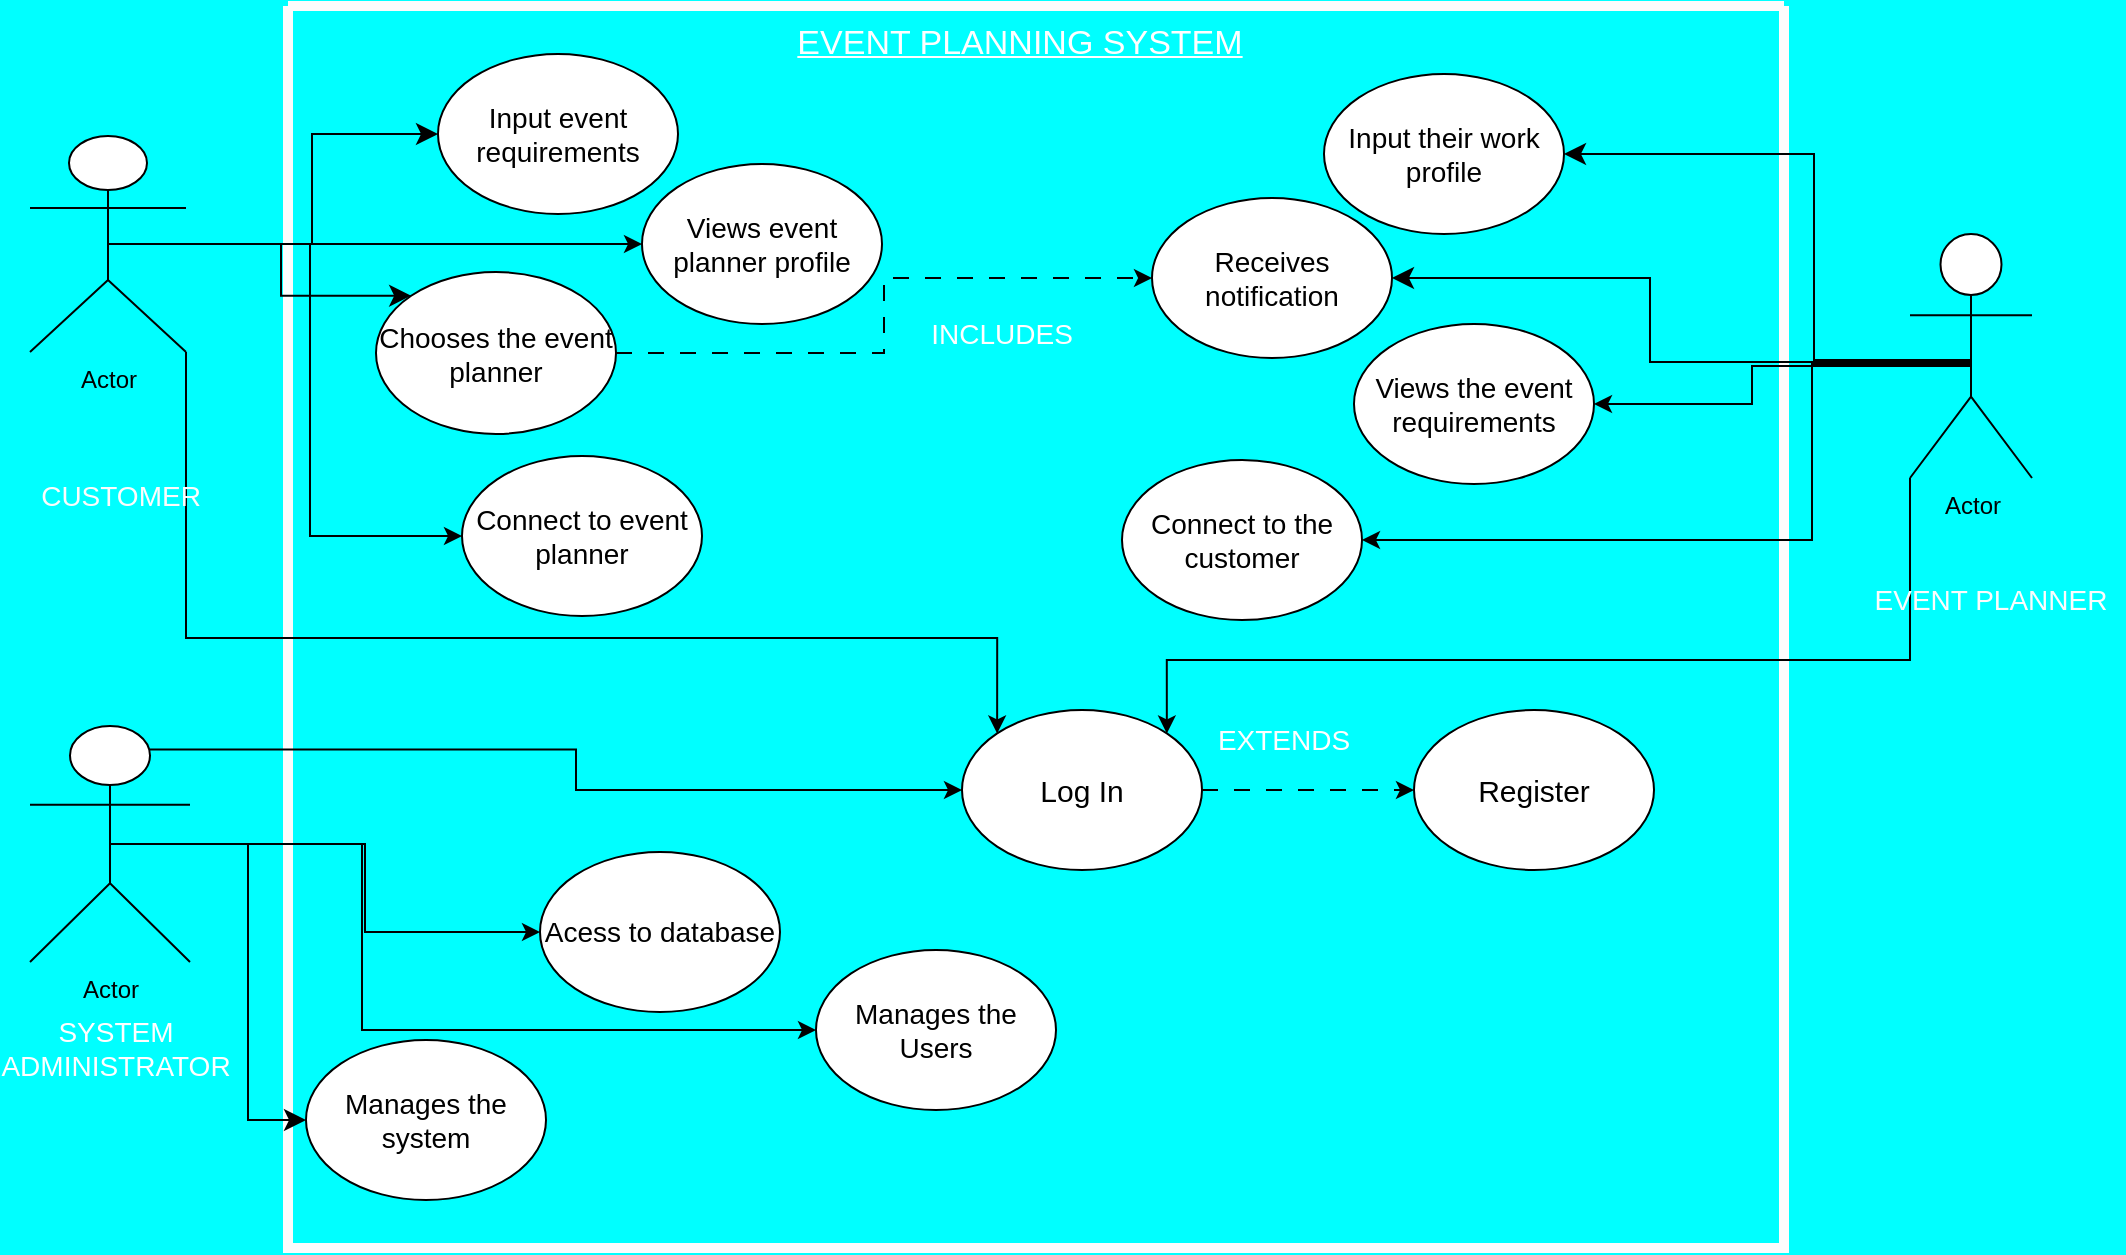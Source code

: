 <mxfile version="22.0.8" type="github" pages="9">
  <diagram name="Page-1" id="uRrn7Bry6k7l_UPKvo8q">
    <mxGraphModel dx="880" dy="452" grid="0" gridSize="10" guides="1" tooltips="1" connect="1" arrows="1" fold="1" page="1" pageScale="1" pageWidth="1169" pageHeight="827" background="#00FFFF" math="0" shadow="0">
      <root>
        <mxCell id="0" />
        <mxCell id="1" parent="0" />
        <mxCell id="gbzd4D8u9srlNk-zv_u8-1" value="" style="swimlane;startSize=0;strokeColor=#FCFCFC;strokeWidth=5;perimeterSpacing=4;" parent="1" vertex="1">
          <mxGeometry x="216" y="71" width="748" height="621" as="geometry">
            <mxRectangle x="216" y="71" width="50" height="44" as="alternateBounds" />
          </mxGeometry>
        </mxCell>
        <mxCell id="gbzd4D8u9srlNk-zv_u8-8" value="&lt;font style=&quot;font-size: 14px;&quot;&gt;Input event requirements&lt;/font&gt;" style="ellipse;whiteSpace=wrap;html=1;" parent="gbzd4D8u9srlNk-zv_u8-1" vertex="1">
          <mxGeometry x="75" y="24" width="120" height="80" as="geometry" />
        </mxCell>
        <mxCell id="gbzd4D8u9srlNk-zv_u8-6" value="&lt;font style=&quot;font-size: 14px;&quot;&gt;Views event planner profile&lt;/font&gt;" style="ellipse;whiteSpace=wrap;html=1;" parent="gbzd4D8u9srlNk-zv_u8-1" vertex="1">
          <mxGeometry x="177" y="79" width="120" height="80" as="geometry" />
        </mxCell>
        <mxCell id="xemoclFEKtBzqzBUdFWb-8" style="edgeStyle=orthogonalEdgeStyle;rounded=0;orthogonalLoop=1;jettySize=auto;html=1;exitX=1;exitY=0.5;exitDx=0;exitDy=0;dashed=1;dashPattern=8 8;" edge="1" parent="gbzd4D8u9srlNk-zv_u8-1" source="gbzd4D8u9srlNk-zv_u8-5" target="gbzd4D8u9srlNk-zv_u8-17">
          <mxGeometry relative="1" as="geometry" />
        </mxCell>
        <mxCell id="gbzd4D8u9srlNk-zv_u8-5" value="&lt;font style=&quot;font-size: 14px;&quot;&gt;Chooses the event planner&lt;/font&gt;" style="ellipse;whiteSpace=wrap;html=1;" parent="gbzd4D8u9srlNk-zv_u8-1" vertex="1">
          <mxGeometry x="44" y="133" width="120" height="81" as="geometry" />
        </mxCell>
        <mxCell id="gbzd4D8u9srlNk-zv_u8-4" value="&lt;font style=&quot;font-size: 14px;&quot;&gt;Manages the Users&lt;/font&gt;" style="ellipse;whiteSpace=wrap;html=1;" parent="gbzd4D8u9srlNk-zv_u8-1" vertex="1">
          <mxGeometry x="264" y="472" width="120" height="80" as="geometry" />
        </mxCell>
        <mxCell id="gbzd4D8u9srlNk-zv_u8-3" value="&lt;font style=&quot;font-size: 14px;&quot;&gt;Manages the system&lt;/font&gt;" style="ellipse;whiteSpace=wrap;html=1;" parent="gbzd4D8u9srlNk-zv_u8-1" vertex="1">
          <mxGeometry x="9" y="517" width="120" height="80" as="geometry" />
        </mxCell>
        <mxCell id="gbzd4D8u9srlNk-zv_u8-2" value="&lt;font style=&quot;font-size: 14px;&quot;&gt;Connect to event planner&lt;/font&gt;" style="ellipse;whiteSpace=wrap;html=1;" parent="gbzd4D8u9srlNk-zv_u8-1" vertex="1">
          <mxGeometry x="87" y="225" width="120" height="80" as="geometry" />
        </mxCell>
        <mxCell id="gbzd4D8u9srlNk-zv_u8-16" value="&lt;font style=&quot;font-size: 14px;&quot;&gt;Input their work profile&lt;/font&gt;" style="ellipse;whiteSpace=wrap;html=1;" parent="gbzd4D8u9srlNk-zv_u8-1" vertex="1">
          <mxGeometry x="518" y="34" width="120" height="80" as="geometry" />
        </mxCell>
        <mxCell id="gbzd4D8u9srlNk-zv_u8-17" value="&lt;font style=&quot;font-size: 14px;&quot;&gt;Receives notification&lt;/font&gt;" style="ellipse;whiteSpace=wrap;html=1;" parent="gbzd4D8u9srlNk-zv_u8-1" vertex="1">
          <mxGeometry x="432" y="96" width="120" height="80" as="geometry" />
        </mxCell>
        <mxCell id="gbzd4D8u9srlNk-zv_u8-10" value="&lt;font style=&quot;font-size: 14px;&quot;&gt;Views the event requirements&lt;/font&gt;" style="ellipse;whiteSpace=wrap;html=1;" parent="gbzd4D8u9srlNk-zv_u8-1" vertex="1">
          <mxGeometry x="533" y="159" width="120" height="80" as="geometry" />
        </mxCell>
        <mxCell id="gbzd4D8u9srlNk-zv_u8-9" value="&lt;font style=&quot;font-size: 14px;&quot;&gt;Connect to the customer&lt;/font&gt;" style="ellipse;whiteSpace=wrap;html=1;" parent="gbzd4D8u9srlNk-zv_u8-1" vertex="1">
          <mxGeometry x="417" y="227" width="120" height="80" as="geometry" />
        </mxCell>
        <mxCell id="gbzd4D8u9srlNk-zv_u8-13" value="&lt;font style=&quot;font-size: 14px;&quot;&gt;Acess to database&lt;/font&gt;" style="ellipse;whiteSpace=wrap;html=1;" parent="gbzd4D8u9srlNk-zv_u8-1" vertex="1">
          <mxGeometry x="126" y="423" width="120" height="80" as="geometry" />
        </mxCell>
        <mxCell id="j0imXJa1llQaoFFuFu4s-1" value="&lt;font color=&quot;#ffffff&quot; style=&quot;font-size: 17px;&quot;&gt;&lt;u&gt;EVENT PLANNING SYSTEM&lt;/u&gt;&lt;/font&gt;" style="text;html=1;strokeColor=none;fillColor=none;align=center;verticalAlign=middle;whiteSpace=wrap;rounded=0;" parent="gbzd4D8u9srlNk-zv_u8-1" vertex="1">
          <mxGeometry x="218" y="4" width="296" height="30" as="geometry" />
        </mxCell>
        <mxCell id="xemoclFEKtBzqzBUdFWb-10" style="edgeStyle=orthogonalEdgeStyle;rounded=0;orthogonalLoop=1;jettySize=auto;html=1;exitX=1;exitY=0.5;exitDx=0;exitDy=0;dashed=1;dashPattern=8 8;" edge="1" parent="gbzd4D8u9srlNk-zv_u8-1" source="LdgH23plItMC_zmW7WP2-1" target="xemoclFEKtBzqzBUdFWb-1">
          <mxGeometry relative="1" as="geometry" />
        </mxCell>
        <mxCell id="LdgH23plItMC_zmW7WP2-1" value="&lt;font style=&quot;font-size: 15px;&quot;&gt;Log In&lt;/font&gt;" style="ellipse;whiteSpace=wrap;html=1;" vertex="1" parent="gbzd4D8u9srlNk-zv_u8-1">
          <mxGeometry x="337" y="352" width="120" height="80" as="geometry" />
        </mxCell>
        <mxCell id="xemoclFEKtBzqzBUdFWb-1" value="&lt;font style=&quot;font-size: 15px;&quot;&gt;Register&lt;/font&gt;" style="ellipse;whiteSpace=wrap;html=1;" vertex="1" parent="gbzd4D8u9srlNk-zv_u8-1">
          <mxGeometry x="563" y="352" width="120" height="80" as="geometry" />
        </mxCell>
        <mxCell id="xemoclFEKtBzqzBUdFWb-9" value="&lt;font color=&quot;#ffffff&quot; style=&quot;font-size: 14px;&quot;&gt;INCLUDES&lt;/font&gt;" style="text;html=1;strokeColor=none;fillColor=none;align=center;verticalAlign=middle;whiteSpace=wrap;rounded=0;" vertex="1" parent="gbzd4D8u9srlNk-zv_u8-1">
          <mxGeometry x="327" y="149" width="60" height="30" as="geometry" />
        </mxCell>
        <mxCell id="xemoclFEKtBzqzBUdFWb-11" value="&lt;font color=&quot;#ffffff&quot; style=&quot;font-size: 14px;&quot;&gt;EXTENDS&lt;/font&gt;" style="text;html=1;strokeColor=none;fillColor=none;align=center;verticalAlign=middle;whiteSpace=wrap;rounded=0;" vertex="1" parent="gbzd4D8u9srlNk-zv_u8-1">
          <mxGeometry x="468" y="352" width="60" height="30" as="geometry" />
        </mxCell>
        <mxCell id="gbzd4D8u9srlNk-zv_u8-55" style="edgeStyle=orthogonalEdgeStyle;rounded=0;orthogonalLoop=1;jettySize=auto;html=1;exitX=0.5;exitY=0.5;exitDx=0;exitDy=0;exitPerimeter=0;endSize=8;entryX=1;entryY=0.5;entryDx=0;entryDy=0;" parent="1" source="gbzd4D8u9srlNk-zv_u8-23" target="gbzd4D8u9srlNk-zv_u8-16" edge="1">
          <mxGeometry relative="1" as="geometry">
            <Array as="points">
              <mxPoint x="1058" y="248" />
              <mxPoint x="979" y="248" />
              <mxPoint x="979" y="145" />
            </Array>
          </mxGeometry>
        </mxCell>
        <mxCell id="gbzd4D8u9srlNk-zv_u8-56" style="edgeStyle=orthogonalEdgeStyle;rounded=0;orthogonalLoop=1;jettySize=auto;html=1;exitX=0.5;exitY=0.5;exitDx=0;exitDy=0;exitPerimeter=0;endSize=8;" parent="1" source="gbzd4D8u9srlNk-zv_u8-23" target="gbzd4D8u9srlNk-zv_u8-17" edge="1">
          <mxGeometry relative="1" as="geometry">
            <Array as="points">
              <mxPoint x="1058" y="249" />
              <mxPoint x="897" y="249" />
              <mxPoint x="897" y="207" />
            </Array>
          </mxGeometry>
        </mxCell>
        <mxCell id="xemoclFEKtBzqzBUdFWb-5" style="edgeStyle=orthogonalEdgeStyle;rounded=0;orthogonalLoop=1;jettySize=auto;html=1;exitX=0.5;exitY=0.5;exitDx=0;exitDy=0;exitPerimeter=0;entryX=1;entryY=0.5;entryDx=0;entryDy=0;" edge="1" parent="1" source="gbzd4D8u9srlNk-zv_u8-23" target="gbzd4D8u9srlNk-zv_u8-9">
          <mxGeometry relative="1" as="geometry">
            <Array as="points">
              <mxPoint x="1058" y="250" />
              <mxPoint x="978" y="250" />
              <mxPoint x="978" y="338" />
            </Array>
          </mxGeometry>
        </mxCell>
        <mxCell id="xemoclFEKtBzqzBUdFWb-6" style="edgeStyle=orthogonalEdgeStyle;rounded=0;orthogonalLoop=1;jettySize=auto;html=1;exitX=0.5;exitY=0.5;exitDx=0;exitDy=0;exitPerimeter=0;entryX=1;entryY=0.5;entryDx=0;entryDy=0;" edge="1" parent="1" source="gbzd4D8u9srlNk-zv_u8-23" target="gbzd4D8u9srlNk-zv_u8-10">
          <mxGeometry relative="1" as="geometry">
            <Array as="points">
              <mxPoint x="1058" y="251" />
              <mxPoint x="948" y="251" />
              <mxPoint x="948" y="270" />
            </Array>
          </mxGeometry>
        </mxCell>
        <mxCell id="xemoclFEKtBzqzBUdFWb-12" style="edgeStyle=orthogonalEdgeStyle;rounded=0;orthogonalLoop=1;jettySize=auto;html=1;exitX=0;exitY=1;exitDx=0;exitDy=0;exitPerimeter=0;entryX=1;entryY=0;entryDx=0;entryDy=0;" edge="1" parent="1" source="gbzd4D8u9srlNk-zv_u8-23" target="LdgH23plItMC_zmW7WP2-1">
          <mxGeometry relative="1" as="geometry">
            <Array as="points">
              <mxPoint x="1027" y="398" />
              <mxPoint x="655" y="398" />
            </Array>
          </mxGeometry>
        </mxCell>
        <mxCell id="gbzd4D8u9srlNk-zv_u8-23" value="Actor" style="shape=umlActor;verticalLabelPosition=bottom;verticalAlign=top;html=1;outlineConnect=0;" parent="1" vertex="1">
          <mxGeometry x="1027" y="185" width="61" height="122" as="geometry" />
        </mxCell>
        <mxCell id="gbzd4D8u9srlNk-zv_u8-46" style="edgeStyle=orthogonalEdgeStyle;rounded=0;orthogonalLoop=1;jettySize=auto;html=1;exitX=0.5;exitY=0.5;exitDx=0;exitDy=0;exitPerimeter=0;entryX=0;entryY=0.5;entryDx=0;entryDy=0;endSize=8;" parent="1" source="gbzd4D8u9srlNk-zv_u8-24" target="gbzd4D8u9srlNk-zv_u8-3" edge="1">
          <mxGeometry relative="1" as="geometry" />
        </mxCell>
        <mxCell id="gLC6CdD5s0n7RT2W6NH5-4" style="edgeStyle=orthogonalEdgeStyle;rounded=0;orthogonalLoop=1;jettySize=auto;html=1;exitX=0.5;exitY=0.5;exitDx=0;exitDy=0;exitPerimeter=0;" parent="1" source="gbzd4D8u9srlNk-zv_u8-24" target="gbzd4D8u9srlNk-zv_u8-13" edge="1">
          <mxGeometry relative="1" as="geometry" />
        </mxCell>
        <mxCell id="gLC6CdD5s0n7RT2W6NH5-5" style="edgeStyle=orthogonalEdgeStyle;rounded=0;orthogonalLoop=1;jettySize=auto;html=1;exitX=0.5;exitY=0.5;exitDx=0;exitDy=0;exitPerimeter=0;entryX=0;entryY=0.5;entryDx=0;entryDy=0;" parent="1" source="gbzd4D8u9srlNk-zv_u8-24" target="gbzd4D8u9srlNk-zv_u8-4" edge="1">
          <mxGeometry relative="1" as="geometry">
            <Array as="points">
              <mxPoint x="253" y="490" />
              <mxPoint x="253" y="583" />
            </Array>
          </mxGeometry>
        </mxCell>
        <mxCell id="xemoclFEKtBzqzBUdFWb-13" style="edgeStyle=orthogonalEdgeStyle;rounded=0;orthogonalLoop=1;jettySize=auto;html=1;exitX=0.75;exitY=0.1;exitDx=0;exitDy=0;exitPerimeter=0;entryX=0;entryY=0.5;entryDx=0;entryDy=0;" edge="1" parent="1" source="gbzd4D8u9srlNk-zv_u8-24" target="LdgH23plItMC_zmW7WP2-1">
          <mxGeometry relative="1" as="geometry" />
        </mxCell>
        <mxCell id="gbzd4D8u9srlNk-zv_u8-24" value="Actor" style="shape=umlActor;verticalLabelPosition=bottom;verticalAlign=top;html=1;outlineConnect=0;" parent="1" vertex="1">
          <mxGeometry x="87" y="431" width="80" height="118" as="geometry" />
        </mxCell>
        <mxCell id="gbzd4D8u9srlNk-zv_u8-39" style="edgeStyle=orthogonalEdgeStyle;rounded=0;orthogonalLoop=1;jettySize=auto;html=1;exitX=0.5;exitY=0.5;exitDx=0;exitDy=0;exitPerimeter=0;entryX=0;entryY=0.5;entryDx=0;entryDy=0;endSize=8;" parent="1" source="gbzd4D8u9srlNk-zv_u8-25" target="gbzd4D8u9srlNk-zv_u8-8" edge="1">
          <mxGeometry relative="1" as="geometry" />
        </mxCell>
        <mxCell id="gbzd4D8u9srlNk-zv_u8-41" style="edgeStyle=orthogonalEdgeStyle;rounded=0;orthogonalLoop=1;jettySize=auto;html=1;exitX=0.5;exitY=0.5;exitDx=0;exitDy=0;exitPerimeter=0;entryX=0;entryY=0;entryDx=0;entryDy=0;endSize=8;startSize=7;" parent="1" source="gbzd4D8u9srlNk-zv_u8-25" target="gbzd4D8u9srlNk-zv_u8-5" edge="1">
          <mxGeometry relative="1" as="geometry" />
        </mxCell>
        <mxCell id="xemoclFEKtBzqzBUdFWb-2" style="edgeStyle=orthogonalEdgeStyle;rounded=0;orthogonalLoop=1;jettySize=auto;html=1;exitX=0.5;exitY=0.5;exitDx=0;exitDy=0;exitPerimeter=0;entryX=0;entryY=0.5;entryDx=0;entryDy=0;" edge="1" parent="1" source="gbzd4D8u9srlNk-zv_u8-25" target="gbzd4D8u9srlNk-zv_u8-6">
          <mxGeometry relative="1" as="geometry" />
        </mxCell>
        <mxCell id="xemoclFEKtBzqzBUdFWb-3" style="edgeStyle=orthogonalEdgeStyle;rounded=0;orthogonalLoop=1;jettySize=auto;html=1;exitX=0.5;exitY=0.5;exitDx=0;exitDy=0;exitPerimeter=0;entryX=0;entryY=0.5;entryDx=0;entryDy=0;" edge="1" parent="1" source="gbzd4D8u9srlNk-zv_u8-25" target="gbzd4D8u9srlNk-zv_u8-2">
          <mxGeometry relative="1" as="geometry">
            <Array as="points">
              <mxPoint x="227" y="190" />
              <mxPoint x="227" y="336" />
            </Array>
          </mxGeometry>
        </mxCell>
        <mxCell id="xemoclFEKtBzqzBUdFWb-14" style="edgeStyle=orthogonalEdgeStyle;rounded=0;orthogonalLoop=1;jettySize=auto;html=1;exitX=1;exitY=1;exitDx=0;exitDy=0;exitPerimeter=0;entryX=0;entryY=0;entryDx=0;entryDy=0;" edge="1" parent="1" source="gbzd4D8u9srlNk-zv_u8-25" target="LdgH23plItMC_zmW7WP2-1">
          <mxGeometry relative="1" as="geometry">
            <Array as="points">
              <mxPoint x="165" y="387" />
              <mxPoint x="571" y="387" />
            </Array>
          </mxGeometry>
        </mxCell>
        <mxCell id="gbzd4D8u9srlNk-zv_u8-25" value="Actor" style="shape=umlActor;verticalLabelPosition=bottom;verticalAlign=top;html=1;outlineConnect=0;" parent="1" vertex="1">
          <mxGeometry x="87" y="136" width="78" height="108" as="geometry" />
        </mxCell>
        <mxCell id="gbzd4D8u9srlNk-zv_u8-43" value="&lt;font style=&quot;font-size: 14px;&quot; color=&quot;#fcfcfc&quot;&gt;CUSTOMER&lt;/font&gt;" style="text;html=1;align=center;verticalAlign=middle;resizable=0;points=[];autosize=1;strokeColor=none;fillColor=none;" parent="1" vertex="1">
          <mxGeometry x="83" y="301" width="98" height="29" as="geometry" />
        </mxCell>
        <mxCell id="gbzd4D8u9srlNk-zv_u8-60" value="&lt;font style=&quot;font-size: 14px;&quot; color=&quot;#fcfcfc&quot;&gt;EVENT PLANNER&lt;/font&gt;" style="text;html=1;align=center;verticalAlign=middle;resizable=0;points=[];autosize=1;strokeColor=none;fillColor=none;" parent="1" vertex="1">
          <mxGeometry x="1000" y="353" width="134" height="29" as="geometry" />
        </mxCell>
        <mxCell id="xemoclFEKtBzqzBUdFWb-7" value="&lt;font color=&quot;#ffffff&quot; style=&quot;font-size: 14px;&quot;&gt;SYSTEM ADMINISTRATOR&lt;/font&gt;" style="text;html=1;strokeColor=none;fillColor=none;align=center;verticalAlign=middle;whiteSpace=wrap;rounded=0;" vertex="1" parent="1">
          <mxGeometry x="100" y="577" width="60" height="30" as="geometry" />
        </mxCell>
      </root>
    </mxGraphModel>
  </diagram>
  <diagram id="rpXjJ1rRi9gSa-Lqrjgv" name="Page-2">
    <mxGraphModel dx="880" dy="452" grid="0" gridSize="10" guides="1" tooltips="1" connect="1" arrows="1" fold="1" page="1" pageScale="1" pageWidth="1169" pageHeight="827" background="#00FFFF" math="0" shadow="0">
      <root>
        <mxCell id="0" />
        <mxCell id="1" parent="0" />
        <mxCell id="CaZczshl2p-foabdnuvS-1" style="edgeStyle=orthogonalEdgeStyle;rounded=0;orthogonalLoop=1;jettySize=auto;html=1;exitX=1;exitY=0.5;exitDx=0;exitDy=0;entryX=0.5;entryY=1;entryDx=0;entryDy=0;endSize=10;startSize=10;" parent="1" source="zzN5DHoqMMAgnJdIILUu-1" target="zzN5DHoqMMAgnJdIILUu-3" edge="1">
          <mxGeometry relative="1" as="geometry" />
        </mxCell>
        <mxCell id="IwU2CITF8vfhOntZxBMH-5" style="edgeStyle=orthogonalEdgeStyle;rounded=0;orthogonalLoop=1;jettySize=auto;html=1;exitX=0;exitY=1;exitDx=0;exitDy=0;entryX=0.25;entryY=1;entryDx=0;entryDy=0;endSize=10;startSize=10;" parent="1" source="zzN5DHoqMMAgnJdIILUu-1" target="zzN5DHoqMMAgnJdIILUu-4" edge="1">
          <mxGeometry relative="1" as="geometry" />
        </mxCell>
        <mxCell id="zzN5DHoqMMAgnJdIILUu-1" value="&lt;font style=&quot;font-size: 15px;&quot;&gt;EVENT PLANNING SYSTEM&lt;/font&gt;" style="ellipse;whiteSpace=wrap;html=1;aspect=fixed;" parent="1" vertex="1">
          <mxGeometry x="389" y="255" width="171" height="171" as="geometry" />
        </mxCell>
        <mxCell id="zzN5DHoqMMAgnJdIILUu-7" style="edgeStyle=orthogonalEdgeStyle;rounded=0;orthogonalLoop=1;jettySize=auto;html=1;exitX=0.5;exitY=1;exitDx=0;exitDy=0;endSize=10;startSize=10;" parent="1" source="zzN5DHoqMMAgnJdIILUu-2" target="zzN5DHoqMMAgnJdIILUu-1" edge="1">
          <mxGeometry relative="1" as="geometry" />
        </mxCell>
        <mxCell id="zzN5DHoqMMAgnJdIILUu-2" value="&lt;span style=&quot;font-size: 17px;&quot;&gt;SYSTEM ADMINISTRATOR&lt;/span&gt;" style="rounded=0;whiteSpace=wrap;html=1;" parent="1" vertex="1">
          <mxGeometry x="358" y="20" width="233" height="94" as="geometry" />
        </mxCell>
        <mxCell id="IwU2CITF8vfhOntZxBMH-1" style="edgeStyle=orthogonalEdgeStyle;rounded=0;orthogonalLoop=1;jettySize=auto;html=1;exitX=0.75;exitY=1;exitDx=0;exitDy=0;entryX=1;entryY=1;entryDx=0;entryDy=0;endSize=10;startSize=10;" parent="1" source="zzN5DHoqMMAgnJdIILUu-3" target="zzN5DHoqMMAgnJdIILUu-1" edge="1">
          <mxGeometry relative="1" as="geometry" />
        </mxCell>
        <mxCell id="zzN5DHoqMMAgnJdIILUu-3" value="&lt;font style=&quot;font-size: 16px;&quot;&gt;EVENT PLANNER&lt;/font&gt;" style="rounded=0;whiteSpace=wrap;html=1;" parent="1" vertex="1">
          <mxGeometry x="683" y="182" width="201" height="86" as="geometry" />
        </mxCell>
        <mxCell id="zzN5DHoqMMAgnJdIILUu-12" style="edgeStyle=orthogonalEdgeStyle;rounded=0;orthogonalLoop=1;jettySize=auto;html=1;exitX=0.5;exitY=1;exitDx=0;exitDy=0;entryX=0;entryY=0.5;entryDx=0;entryDy=0;endSize=10;startSize=10;" parent="1" source="zzN5DHoqMMAgnJdIILUu-4" target="zzN5DHoqMMAgnJdIILUu-1" edge="1">
          <mxGeometry relative="1" as="geometry" />
        </mxCell>
        <mxCell id="zzN5DHoqMMAgnJdIILUu-4" value="&lt;font style=&quot;font-size: 16px;&quot;&gt;CUSTOMER&lt;/font&gt;" style="rounded=0;whiteSpace=wrap;html=1;" parent="1" vertex="1">
          <mxGeometry x="40" y="172" width="226" height="98" as="geometry" />
        </mxCell>
        <mxCell id="zzN5DHoqMMAgnJdIILUu-13" value="&lt;font color=&quot;#ffffff&quot; style=&quot;font-size: 15px;&quot;&gt;Inputs event requirements&lt;/font&gt;" style="text;html=1;strokeColor=none;fillColor=none;align=center;verticalAlign=middle;whiteSpace=wrap;rounded=0;" parent="1" vertex="1">
          <mxGeometry x="204" y="290" width="123" height="30" as="geometry" />
        </mxCell>
        <mxCell id="zzN5DHoqMMAgnJdIILUu-14" value="&lt;font color=&quot;#ffffff&quot; style=&quot;font-size: 14px;&quot;&gt;Manages the system and the users&lt;/font&gt;" style="text;html=1;strokeColor=none;fillColor=none;align=center;verticalAlign=middle;whiteSpace=wrap;rounded=0;" parent="1" vertex="1">
          <mxGeometry x="489" y="163" width="96" height="30" as="geometry" />
        </mxCell>
        <mxCell id="zzN5DHoqMMAgnJdIILUu-17" value="&lt;font style=&quot;font-size: 14px;&quot; color=&quot;#ffffff&quot;&gt;Receives event requirements&lt;/font&gt;" style="text;html=1;strokeColor=none;fillColor=none;align=center;verticalAlign=middle;whiteSpace=wrap;rounded=0;" parent="1" vertex="1">
          <mxGeometry x="610" y="290" width="100" height="30" as="geometry" />
        </mxCell>
        <mxCell id="IwU2CITF8vfhOntZxBMH-3" value="&lt;font color=&quot;#ffffff&quot; style=&quot;font-size: 14px;&quot;&gt;Input Event Profile&lt;/font&gt;" style="text;html=1;strokeColor=none;fillColor=none;align=center;verticalAlign=middle;whiteSpace=wrap;rounded=0;" parent="1" vertex="1">
          <mxGeometry x="626" y="406" width="141" height="30" as="geometry" />
        </mxCell>
        <mxCell id="IwU2CITF8vfhOntZxBMH-4" value="&lt;font color=&quot;#ffffff&quot; style=&quot;&quot;&gt;&lt;span style=&quot;font-size: 14px;&quot;&gt;Receives&amp;nbsp;the event planners&#39; profile&lt;/span&gt;&lt;/font&gt;" style="text;html=1;strokeColor=none;fillColor=none;align=center;verticalAlign=middle;whiteSpace=wrap;rounded=0;" parent="1" vertex="1">
          <mxGeometry x="189" y="411" width="134" height="30" as="geometry" />
        </mxCell>
      </root>
    </mxGraphModel>
  </diagram>
  <diagram id="ZRbAJUu-E79pT_f53bjg" name="Page-3">
    <mxGraphModel dx="880" dy="452" grid="0" gridSize="10" guides="1" tooltips="1" connect="1" arrows="1" fold="1" page="1" pageScale="1" pageWidth="1169" pageHeight="827" background="#00FFFF" math="0" shadow="0">
      <root>
        <mxCell id="0" />
        <mxCell id="1" parent="0" />
        <mxCell id="UqhOllT1fboVOY3QCvgH-11" style="edgeStyle=orthogonalEdgeStyle;rounded=0;orthogonalLoop=1;jettySize=auto;html=1;exitX=1;exitY=0.5;exitDx=0;exitDy=0;" parent="1" source="UqhOllT1fboVOY3QCvgH-1" target="UqhOllT1fboVOY3QCvgH-4" edge="1">
          <mxGeometry relative="1" as="geometry" />
        </mxCell>
        <mxCell id="UqhOllT1fboVOY3QCvgH-1" value="&lt;font style=&quot;font-size: 14px;&quot;&gt;CUSTOMER&lt;/font&gt;" style="rounded=0;whiteSpace=wrap;html=1;" parent="1" vertex="1">
          <mxGeometry x="6" y="58" width="120" height="60" as="geometry" />
        </mxCell>
        <mxCell id="UqhOllT1fboVOY3QCvgH-13" style="edgeStyle=orthogonalEdgeStyle;rounded=0;orthogonalLoop=1;jettySize=auto;html=1;exitX=0.5;exitY=1;exitDx=0;exitDy=0;" parent="1" source="UqhOllT1fboVOY3QCvgH-4" target="UqhOllT1fboVOY3QCvgH-6" edge="1">
          <mxGeometry relative="1" as="geometry" />
        </mxCell>
        <mxCell id="UqhOllT1fboVOY3QCvgH-15" style="edgeStyle=orthogonalEdgeStyle;rounded=0;orthogonalLoop=1;jettySize=auto;html=1;exitX=1;exitY=0.5;exitDx=0;exitDy=0;" parent="1" source="UqhOllT1fboVOY3QCvgH-4" target="UqhOllT1fboVOY3QCvgH-5" edge="1">
          <mxGeometry relative="1" as="geometry" />
        </mxCell>
        <mxCell id="UqhOllT1fboVOY3QCvgH-4" value="&lt;font style=&quot;font-size: 14px;&quot;&gt;Receives Requirements&lt;/font&gt;" style="rounded=1;whiteSpace=wrap;html=1;" parent="1" vertex="1">
          <mxGeometry x="298" y="32" width="125" height="112" as="geometry" />
        </mxCell>
        <mxCell id="UqhOllT1fboVOY3QCvgH-19" style="edgeStyle=orthogonalEdgeStyle;rounded=0;orthogonalLoop=1;jettySize=auto;html=1;exitX=0.5;exitY=1;exitDx=0;exitDy=0;entryX=0.5;entryY=0;entryDx=0;entryDy=0;" parent="1" source="UqhOllT1fboVOY3QCvgH-5" target="UqhOllT1fboVOY3QCvgH-16" edge="1">
          <mxGeometry relative="1" as="geometry" />
        </mxCell>
        <mxCell id="UqhOllT1fboVOY3QCvgH-5" value="&lt;font style=&quot;font-size: 14px;&quot;&gt;Choose event planner&lt;/font&gt;" style="rounded=1;whiteSpace=wrap;html=1;" parent="1" vertex="1">
          <mxGeometry x="579" y="32" width="126" height="112" as="geometry" />
        </mxCell>
        <mxCell id="UqhOllT1fboVOY3QCvgH-6" value="&lt;font style=&quot;font-size: 14px;&quot;&gt;Event Records&lt;/font&gt;" style="shape=process;whiteSpace=wrap;html=1;backgroundOutline=1;size=0.125;" parent="1" vertex="1">
          <mxGeometry x="160" y="204" width="120" height="60" as="geometry" />
        </mxCell>
        <mxCell id="UqhOllT1fboVOY3QCvgH-7" value="" style="endArrow=none;html=1;rounded=0;exitX=0;exitY=0.25;exitDx=0;exitDy=0;entryX=1;entryY=0.25;entryDx=0;entryDy=0;" parent="1" source="UqhOllT1fboVOY3QCvgH-4" target="UqhOllT1fboVOY3QCvgH-4" edge="1">
          <mxGeometry width="50" height="50" relative="1" as="geometry">
            <mxPoint x="237" y="106" as="sourcePoint" />
            <mxPoint x="306" y="106" as="targetPoint" />
            <Array as="points" />
          </mxGeometry>
        </mxCell>
        <mxCell id="UqhOllT1fboVOY3QCvgH-8" value="" style="endArrow=none;html=1;rounded=0;entryX=1;entryY=0.25;entryDx=0;entryDy=0;exitX=0;exitY=0.25;exitDx=0;exitDy=0;" parent="1" source="UqhOllT1fboVOY3QCvgH-5" target="UqhOllT1fboVOY3QCvgH-5" edge="1">
          <mxGeometry width="50" height="50" relative="1" as="geometry">
            <mxPoint x="503" y="97" as="sourcePoint" />
            <mxPoint x="628" y="97" as="targetPoint" />
            <Array as="points" />
          </mxGeometry>
        </mxCell>
        <mxCell id="UqhOllT1fboVOY3QCvgH-9" value="&lt;font style=&quot;font-size: 13px;&quot;&gt;1.1&lt;/font&gt;" style="text;html=1;strokeColor=none;fillColor=none;align=center;verticalAlign=middle;whiteSpace=wrap;rounded=0;" parent="1" vertex="1">
          <mxGeometry x="328" y="32" width="60" height="30" as="geometry" />
        </mxCell>
        <mxCell id="UqhOllT1fboVOY3QCvgH-12" value="&lt;font color=&quot;#ffffff&quot; style=&quot;font-size: 14px;&quot;&gt;Event Reqirements&lt;/font&gt;" style="text;html=1;strokeColor=none;fillColor=none;align=center;verticalAlign=middle;whiteSpace=wrap;rounded=0;" parent="1" vertex="1">
          <mxGeometry x="167" y="46" width="60" height="30" as="geometry" />
        </mxCell>
        <mxCell id="UqhOllT1fboVOY3QCvgH-14" value="&lt;font style=&quot;font-size: 13px;&quot;&gt;1.2&lt;/font&gt;" style="text;html=1;strokeColor=none;fillColor=none;align=center;verticalAlign=middle;whiteSpace=wrap;rounded=0;" parent="1" vertex="1">
          <mxGeometry x="609" y="32" width="60" height="30" as="geometry" />
        </mxCell>
        <mxCell id="UqhOllT1fboVOY3QCvgH-24" style="edgeStyle=orthogonalEdgeStyle;rounded=0;orthogonalLoop=1;jettySize=auto;html=1;exitX=1;exitY=0.5;exitDx=0;exitDy=0;" parent="1" source="UqhOllT1fboVOY3QCvgH-16" target="UqhOllT1fboVOY3QCvgH-20" edge="1">
          <mxGeometry relative="1" as="geometry" />
        </mxCell>
        <mxCell id="UqhOllT1fboVOY3QCvgH-16" value="&lt;font style=&quot;font-size: 13px;&quot;&gt;Receives the event requirements&lt;/font&gt;" style="rounded=1;whiteSpace=wrap;html=1;" parent="1" vertex="1">
          <mxGeometry x="410" y="234" width="125" height="112" as="geometry" />
        </mxCell>
        <mxCell id="UqhOllT1fboVOY3QCvgH-17" value="" style="endArrow=none;html=1;rounded=0;entryX=1;entryY=0.25;entryDx=0;entryDy=0;exitX=0;exitY=0.25;exitDx=0;exitDy=0;" parent="1" source="UqhOllT1fboVOY3QCvgH-16" target="UqhOllT1fboVOY3QCvgH-16" edge="1">
          <mxGeometry width="50" height="50" relative="1" as="geometry">
            <mxPoint x="539" y="271" as="sourcePoint" />
            <mxPoint x="589" y="221" as="targetPoint" />
          </mxGeometry>
        </mxCell>
        <mxCell id="UqhOllT1fboVOY3QCvgH-18" value="&lt;font color=&quot;#ffffff&quot; style=&quot;font-size: 14px;&quot;&gt;Event Requirements&lt;/font&gt;" style="text;html=1;strokeColor=none;fillColor=none;align=center;verticalAlign=middle;whiteSpace=wrap;rounded=0;" parent="1" vertex="1">
          <mxGeometry x="461" y="41" width="60" height="30" as="geometry" />
        </mxCell>
        <mxCell id="UqhOllT1fboVOY3QCvgH-31" style="edgeStyle=orthogonalEdgeStyle;rounded=0;orthogonalLoop=1;jettySize=auto;html=1;exitX=0.5;exitY=1;exitDx=0;exitDy=0;entryX=1;entryY=0.5;entryDx=0;entryDy=0;" parent="1" source="UqhOllT1fboVOY3QCvgH-20" target="UqhOllT1fboVOY3QCvgH-27" edge="1">
          <mxGeometry relative="1" as="geometry" />
        </mxCell>
        <mxCell id="UqhOllT1fboVOY3QCvgH-20" value="&lt;font style=&quot;font-size: 14px;&quot;&gt;EVENT PLANNER&lt;/font&gt;" style="rounded=0;whiteSpace=wrap;html=1;" parent="1" vertex="1">
          <mxGeometry x="710" y="260" width="137" height="60" as="geometry" />
        </mxCell>
        <mxCell id="UqhOllT1fboVOY3QCvgH-22" value="&lt;font style=&quot;font-size: 13px;&quot;&gt;1.3&lt;/font&gt;" style="text;html=1;strokeColor=none;fillColor=none;align=center;verticalAlign=middle;whiteSpace=wrap;rounded=0;" parent="1" vertex="1">
          <mxGeometry x="442.5" y="234" width="60" height="30" as="geometry" />
        </mxCell>
        <mxCell id="UqhOllT1fboVOY3QCvgH-23" value="&lt;font color=&quot;#ffffff&quot; style=&quot;font-size: 15px;&quot;&gt;Event Requirements&lt;/font&gt;" style="text;html=1;strokeColor=none;fillColor=none;align=center;verticalAlign=middle;whiteSpace=wrap;rounded=0;" parent="1" vertex="1">
          <mxGeometry x="528" y="152" width="60" height="30" as="geometry" />
        </mxCell>
        <mxCell id="UqhOllT1fboVOY3QCvgH-25" value="&lt;font color=&quot;#ffffff&quot; style=&quot;font-size: 15px;&quot;&gt;Notification&lt;/font&gt;" style="text;html=1;strokeColor=none;fillColor=none;align=center;verticalAlign=middle;whiteSpace=wrap;rounded=0;" parent="1" vertex="1">
          <mxGeometry x="588" y="248" width="60" height="30" as="geometry" />
        </mxCell>
        <mxCell id="UqhOllT1fboVOY3QCvgH-27" value="&lt;font style=&quot;font-size: 14px;&quot;&gt;Connect between the event planner and the customer&lt;/font&gt;" style="rounded=1;whiteSpace=wrap;html=1;" parent="1" vertex="1">
          <mxGeometry x="255" y="350" width="144" height="128" as="geometry" />
        </mxCell>
        <mxCell id="UqhOllT1fboVOY3QCvgH-28" value="" style="endArrow=none;html=1;rounded=0;entryX=1;entryY=0.25;entryDx=0;entryDy=0;exitX=0;exitY=0.25;exitDx=0;exitDy=0;" parent="1" source="UqhOllT1fboVOY3QCvgH-27" target="UqhOllT1fboVOY3QCvgH-27" edge="1">
          <mxGeometry width="50" height="50" relative="1" as="geometry">
            <mxPoint x="271" y="416" as="sourcePoint" />
            <mxPoint x="321" y="366" as="targetPoint" />
          </mxGeometry>
        </mxCell>
        <mxCell id="UqhOllT1fboVOY3QCvgH-30" value="&lt;font style=&quot;font-size: 14px;&quot;&gt;1.4&lt;/font&gt;" style="text;html=1;strokeColor=none;fillColor=none;align=center;verticalAlign=middle;whiteSpace=wrap;rounded=0;" parent="1" vertex="1">
          <mxGeometry x="295" y="353" width="60" height="30" as="geometry" />
        </mxCell>
        <mxCell id="UqhOllT1fboVOY3QCvgH-32" value="&lt;font color=&quot;#ffffff&quot; style=&quot;font-size: 14px;&quot;&gt;Contact Information&lt;/font&gt;" style="text;html=1;strokeColor=none;fillColor=none;align=center;verticalAlign=middle;whiteSpace=wrap;rounded=0;" parent="1" vertex="1">
          <mxGeometry x="535" y="378" width="149" height="30" as="geometry" />
        </mxCell>
        <mxCell id="UqhOllT1fboVOY3QCvgH-33" style="edgeStyle=orthogonalEdgeStyle;rounded=0;orthogonalLoop=1;jettySize=auto;html=1;exitX=0.5;exitY=1;exitDx=0;exitDy=0;entryX=0;entryY=0.578;entryDx=0;entryDy=0;entryPerimeter=0;" parent="1" source="UqhOllT1fboVOY3QCvgH-1" target="UqhOllT1fboVOY3QCvgH-27" edge="1">
          <mxGeometry relative="1" as="geometry" />
        </mxCell>
        <mxCell id="UqhOllT1fboVOY3QCvgH-34" value="&lt;font color=&quot;#ffffff&quot; style=&quot;font-size: 14px;&quot;&gt;Contact Information&lt;/font&gt;" style="text;html=1;strokeColor=none;fillColor=none;align=center;verticalAlign=middle;whiteSpace=wrap;rounded=0;" parent="1" vertex="1">
          <mxGeometry x="86" y="386" width="149" height="30" as="geometry" />
        </mxCell>
        <mxCell id="UqhOllT1fboVOY3QCvgH-35" style="edgeStyle=orthogonalEdgeStyle;rounded=0;orthogonalLoop=1;jettySize=auto;html=1;exitX=0;exitY=0.5;exitDx=0;exitDy=0;entryX=0.367;entryY=-0.033;entryDx=0;entryDy=0;entryPerimeter=0;" parent="1" source="UqhOllT1fboVOY3QCvgH-16" target="UqhOllT1fboVOY3QCvgH-30" edge="1">
          <mxGeometry relative="1" as="geometry" />
        </mxCell>
        <mxCell id="U4g1YFh4vHabNwJNSM4J-1" value="&lt;font color=&quot;#ffffff&quot; style=&quot;font-size: 15px;&quot;&gt;Store event requirements&lt;/font&gt;" style="text;html=1;strokeColor=none;fillColor=none;align=center;verticalAlign=middle;whiteSpace=wrap;rounded=0;" vertex="1" parent="1">
          <mxGeometry x="227" y="134" width="60" height="30" as="geometry" />
        </mxCell>
        <mxCell id="U4g1YFh4vHabNwJNSM4J-3" value="&lt;font color=&quot;#ffffff&quot; style=&quot;font-size: 15px;&quot;&gt;Obtain contact information&lt;/font&gt;" style="text;html=1;strokeColor=none;fillColor=none;align=center;verticalAlign=middle;whiteSpace=wrap;rounded=0;" vertex="1" parent="1">
          <mxGeometry x="328" y="245" width="60" height="30" as="geometry" />
        </mxCell>
      </root>
    </mxGraphModel>
  </diagram>
  <diagram id="5ZsSSbwhh84CbDvylhdD" name="Page-4">
    <mxGraphModel dx="880" dy="452" grid="0" gridSize="10" guides="1" tooltips="1" connect="1" arrows="1" fold="1" page="1" pageScale="1" pageWidth="1169" pageHeight="827" background="#00FFFF" math="0" shadow="0">
      <root>
        <mxCell id="0" />
        <mxCell id="1" parent="0" />
        <mxCell id="fYscp2rE9sdZraOvY56x-4" value="&lt;font style=&quot;font-size: 13px;&quot;&gt;CUSTOMER&lt;/font&gt;" style="swimlane;fontStyle=0;childLayout=stackLayout;horizontal=1;startSize=30;horizontalStack=0;resizeParent=1;resizeParentMax=0;resizeLast=0;collapsible=1;marginBottom=0;whiteSpace=wrap;html=1;" parent="1" vertex="1">
          <mxGeometry x="197" y="60" width="182" height="210" as="geometry" />
        </mxCell>
        <mxCell id="fYscp2rE9sdZraOvY56x-12" value="" style="endArrow=none;html=1;rounded=0;entryX=0.986;entryY=0;entryDx=0;entryDy=0;entryPerimeter=0;exitX=0.007;exitY=0.9;exitDx=0;exitDy=0;exitPerimeter=0;" parent="fYscp2rE9sdZraOvY56x-4" source="fYscp2rE9sdZraOvY56x-5" target="fYscp2rE9sdZraOvY56x-6" edge="1">
          <mxGeometry width="50" height="50" relative="1" as="geometry">
            <mxPoint x="31" y="75" as="sourcePoint" />
            <mxPoint x="81" y="25" as="targetPoint" />
          </mxGeometry>
        </mxCell>
        <mxCell id="fYscp2rE9sdZraOvY56x-5" value="&lt;i style=&quot;&quot;&gt;&lt;b&gt;&lt;font color=&quot;#ffffff&quot; style=&quot;font-size: 15px;&quot;&gt;(PK) Customer_ID&amp;nbsp; &amp;nbsp;int&lt;/font&gt;&lt;/b&gt;&lt;/i&gt;" style="text;strokeColor=none;fillColor=none;align=left;verticalAlign=middle;spacingLeft=4;spacingRight=4;overflow=hidden;points=[[0,0.5],[1,0.5]];portConstraint=eastwest;rotatable=0;whiteSpace=wrap;html=1;opacity=0;" parent="fYscp2rE9sdZraOvY56x-4" vertex="1">
          <mxGeometry y="30" width="182" height="30" as="geometry" />
        </mxCell>
        <mxCell id="fYscp2rE9sdZraOvY56x-6" value="&lt;font style=&quot;font-size: 15px;&quot; color=&quot;#ffffff&quot;&gt;First_Name&amp;nbsp; String&lt;/font&gt;" style="text;strokeColor=none;fillColor=none;align=left;verticalAlign=middle;spacingLeft=4;spacingRight=4;overflow=hidden;points=[[0,0.5],[1,0.5]];portConstraint=eastwest;rotatable=0;whiteSpace=wrap;html=1;opacity=0;strokeWidth=4;" parent="fYscp2rE9sdZraOvY56x-4" vertex="1">
          <mxGeometry y="60" width="182" height="30" as="geometry" />
        </mxCell>
        <mxCell id="fYscp2rE9sdZraOvY56x-7" value="&lt;font color=&quot;#ffffff&quot; style=&quot;font-size: 15px;&quot;&gt;Last_Name&amp;nbsp; String&lt;/font&gt;" style="text;align=left;verticalAlign=middle;spacingLeft=4;spacingRight=4;overflow=hidden;points=[[0,0.5],[1,0.5]];portConstraint=eastwest;rotatable=0;whiteSpace=wrap;html=1;fillColor=none;" parent="fYscp2rE9sdZraOvY56x-4" vertex="1">
          <mxGeometry y="90" width="182" height="30" as="geometry" />
        </mxCell>
        <mxCell id="fYscp2rE9sdZraOvY56x-9" value="&lt;font style=&quot;font-size: 15px;&quot; color=&quot;#ffffff&quot;&gt;Email&amp;nbsp; &amp;nbsp;String&lt;/font&gt;" style="text;strokeColor=none;fillColor=none;align=left;verticalAlign=middle;spacingLeft=4;spacingRight=4;overflow=hidden;points=[[0,0.5],[1,0.5]];portConstraint=eastwest;rotatable=0;whiteSpace=wrap;html=1;" parent="fYscp2rE9sdZraOvY56x-4" vertex="1">
          <mxGeometry y="120" width="182" height="30" as="geometry" />
        </mxCell>
        <mxCell id="fYscp2rE9sdZraOvY56x-8" value="&lt;font color=&quot;#ffffff&quot; style=&quot;font-size: 15px;&quot;&gt;Phone&amp;nbsp; int&lt;/font&gt;" style="text;strokeColor=none;fillColor=none;align=left;verticalAlign=middle;spacingLeft=4;spacingRight=4;overflow=hidden;points=[[0,0.5],[1,0.5]];portConstraint=eastwest;rotatable=0;whiteSpace=wrap;html=1;" parent="fYscp2rE9sdZraOvY56x-4" vertex="1">
          <mxGeometry y="150" width="182" height="30" as="geometry" />
        </mxCell>
        <mxCell id="fYscp2rE9sdZraOvY56x-10" value="&lt;font color=&quot;#ffffff&quot; style=&quot;font-size: 15px;&quot;&gt;Password String&lt;/font&gt;" style="text;strokeColor=none;fillColor=none;align=left;verticalAlign=middle;spacingLeft=4;spacingRight=4;overflow=hidden;points=[[0,0.5],[1,0.5]];portConstraint=eastwest;rotatable=0;whiteSpace=wrap;html=1;" parent="fYscp2rE9sdZraOvY56x-4" vertex="1">
          <mxGeometry y="180" width="182" height="30" as="geometry" />
        </mxCell>
        <mxCell id="fYscp2rE9sdZraOvY56x-55" value="&lt;span style=&quot;font-size: 13px;&quot;&gt;EVENT&lt;/span&gt;" style="swimlane;fontStyle=0;childLayout=stackLayout;horizontal=1;startSize=30;horizontalStack=0;resizeParent=1;resizeParentMax=0;resizeLast=0;collapsible=1;marginBottom=0;whiteSpace=wrap;html=1;" parent="1" vertex="1">
          <mxGeometry x="840" y="47" width="182" height="240" as="geometry" />
        </mxCell>
        <mxCell id="fYscp2rE9sdZraOvY56x-56" value="" style="endArrow=none;html=1;rounded=0;entryX=0.986;entryY=0;entryDx=0;entryDy=0;entryPerimeter=0;exitX=0.007;exitY=0.9;exitDx=0;exitDy=0;exitPerimeter=0;" parent="fYscp2rE9sdZraOvY56x-55" source="fYscp2rE9sdZraOvY56x-57" target="fYscp2rE9sdZraOvY56x-58" edge="1">
          <mxGeometry width="50" height="50" relative="1" as="geometry">
            <mxPoint x="31" y="75" as="sourcePoint" />
            <mxPoint x="81" y="25" as="targetPoint" />
          </mxGeometry>
        </mxCell>
        <mxCell id="fYscp2rE9sdZraOvY56x-57" value="&lt;i style=&quot;&quot;&gt;&lt;b&gt;&lt;font color=&quot;#ffffff&quot; style=&quot;font-size: 15px;&quot;&gt;(PK) Event_ID int&lt;/font&gt;&lt;/b&gt;&lt;/i&gt;" style="text;strokeColor=none;fillColor=none;align=left;verticalAlign=middle;spacingLeft=4;spacingRight=4;overflow=hidden;points=[[0,0.5],[1,0.5]];portConstraint=eastwest;rotatable=0;whiteSpace=wrap;html=1;opacity=0;" parent="fYscp2rE9sdZraOvY56x-55" vertex="1">
          <mxGeometry y="30" width="182" height="30" as="geometry" />
        </mxCell>
        <mxCell id="fYscp2rE9sdZraOvY56x-58" value="&lt;font style=&quot;font-size: 15px;&quot; color=&quot;#ffffff&quot;&gt;Type of event&amp;nbsp; String&lt;/font&gt;" style="text;strokeColor=none;fillColor=none;align=left;verticalAlign=middle;spacingLeft=4;spacingRight=4;overflow=hidden;points=[[0,0.5],[1,0.5]];portConstraint=eastwest;rotatable=0;whiteSpace=wrap;html=1;opacity=0;strokeWidth=4;" parent="fYscp2rE9sdZraOvY56x-55" vertex="1">
          <mxGeometry y="60" width="182" height="30" as="geometry" />
        </mxCell>
        <mxCell id="fYscp2rE9sdZraOvY56x-59" value="&lt;font color=&quot;#ffffff&quot; style=&quot;font-size: 15px;&quot;&gt;Venue&amp;nbsp; String&lt;/font&gt;" style="text;align=left;verticalAlign=middle;spacingLeft=4;spacingRight=4;overflow=hidden;points=[[0,0.5],[1,0.5]];portConstraint=eastwest;rotatable=0;whiteSpace=wrap;html=1;fillColor=none;" parent="fYscp2rE9sdZraOvY56x-55" vertex="1">
          <mxGeometry y="90" width="182" height="30" as="geometry" />
        </mxCell>
        <mxCell id="fYscp2rE9sdZraOvY56x-60" value="&lt;font color=&quot;#ffffff&quot; style=&quot;font-size: 15px;&quot;&gt;Date and Time&amp;nbsp; int&lt;/font&gt;" style="text;strokeColor=none;fillColor=none;align=left;verticalAlign=middle;spacingLeft=4;spacingRight=4;overflow=hidden;points=[[0,0.5],[1,0.5]];portConstraint=eastwest;rotatable=0;whiteSpace=wrap;html=1;" parent="fYscp2rE9sdZraOvY56x-55" vertex="1">
          <mxGeometry y="120" width="182" height="30" as="geometry" />
        </mxCell>
        <mxCell id="fYscp2rE9sdZraOvY56x-61" value="&lt;font style=&quot;font-size: 15px;&quot; color=&quot;#ffffff&quot;&gt;Number of guests&amp;nbsp; int&lt;/font&gt;" style="text;strokeColor=none;fillColor=none;align=left;verticalAlign=middle;spacingLeft=4;spacingRight=4;overflow=hidden;points=[[0,0.5],[1,0.5]];portConstraint=eastwest;rotatable=0;whiteSpace=wrap;html=1;" parent="fYscp2rE9sdZraOvY56x-55" vertex="1">
          <mxGeometry y="150" width="182" height="30" as="geometry" />
        </mxCell>
        <mxCell id="fYscp2rE9sdZraOvY56x-62" value="&lt;font color=&quot;#ffffff&quot; style=&quot;font-size: 15px;&quot;&gt;Description String&lt;/font&gt;" style="text;strokeColor=none;fillColor=none;align=left;verticalAlign=middle;spacingLeft=4;spacingRight=4;overflow=hidden;points=[[0,0.5],[1,0.5]];portConstraint=eastwest;rotatable=0;whiteSpace=wrap;html=1;" parent="fYscp2rE9sdZraOvY56x-55" vertex="1">
          <mxGeometry y="180" width="182" height="30" as="geometry" />
        </mxCell>
        <mxCell id="7uqUlvqvZWIVu0phY0V4-4" value="&lt;i style=&quot;&quot;&gt;&lt;b&gt;&lt;font color=&quot;#ffffff&quot; style=&quot;font-size: 15px;&quot;&gt;(FK) Customer_ID&amp;nbsp; &amp;nbsp;int&lt;/font&gt;&lt;/b&gt;&lt;/i&gt;" style="text;strokeColor=none;fillColor=none;align=left;verticalAlign=middle;spacingLeft=4;spacingRight=4;overflow=hidden;points=[[0,0.5],[1,0.5]];portConstraint=eastwest;rotatable=0;whiteSpace=wrap;html=1;opacity=0;" parent="fYscp2rE9sdZraOvY56x-55" vertex="1">
          <mxGeometry y="210" width="182" height="30" as="geometry" />
        </mxCell>
        <mxCell id="fYscp2rE9sdZraOvY56x-63" value="&lt;span style=&quot;font-size: 13px;&quot;&gt;ADMIN&lt;/span&gt;" style="swimlane;fontStyle=0;childLayout=stackLayout;horizontal=1;startSize=30;horizontalStack=0;resizeParent=1;resizeParentMax=0;resizeLast=0;collapsible=1;marginBottom=0;whiteSpace=wrap;html=1;" parent="1" vertex="1">
          <mxGeometry x="866" y="348" width="182" height="210" as="geometry" />
        </mxCell>
        <mxCell id="fYscp2rE9sdZraOvY56x-64" value="" style="endArrow=none;html=1;rounded=0;entryX=0.986;entryY=0;entryDx=0;entryDy=0;entryPerimeter=0;exitX=0.007;exitY=0.9;exitDx=0;exitDy=0;exitPerimeter=0;" parent="fYscp2rE9sdZraOvY56x-63" source="fYscp2rE9sdZraOvY56x-65" target="fYscp2rE9sdZraOvY56x-66" edge="1">
          <mxGeometry width="50" height="50" relative="1" as="geometry">
            <mxPoint x="31" y="75" as="sourcePoint" />
            <mxPoint x="81" y="25" as="targetPoint" />
          </mxGeometry>
        </mxCell>
        <mxCell id="fYscp2rE9sdZraOvY56x-65" value="&lt;i style=&quot;&quot;&gt;&lt;b&gt;&lt;font color=&quot;#ffffff&quot; style=&quot;font-size: 15px;&quot;&gt;(PK) Admin_ID&amp;nbsp; int&lt;/font&gt;&lt;/b&gt;&lt;/i&gt;" style="text;strokeColor=none;fillColor=none;align=left;verticalAlign=middle;spacingLeft=4;spacingRight=4;overflow=hidden;points=[[0,0.5],[1,0.5]];portConstraint=eastwest;rotatable=0;whiteSpace=wrap;html=1;opacity=0;" parent="fYscp2rE9sdZraOvY56x-63" vertex="1">
          <mxGeometry y="30" width="182" height="30" as="geometry" />
        </mxCell>
        <mxCell id="fYscp2rE9sdZraOvY56x-66" value="&lt;font style=&quot;font-size: 15px;&quot; color=&quot;#ffffff&quot;&gt;First_Name&amp;nbsp; String&lt;/font&gt;" style="text;strokeColor=none;fillColor=none;align=left;verticalAlign=middle;spacingLeft=4;spacingRight=4;overflow=hidden;points=[[0,0.5],[1,0.5]];portConstraint=eastwest;rotatable=0;whiteSpace=wrap;html=1;opacity=0;strokeWidth=4;" parent="fYscp2rE9sdZraOvY56x-63" vertex="1">
          <mxGeometry y="60" width="182" height="30" as="geometry" />
        </mxCell>
        <mxCell id="fYscp2rE9sdZraOvY56x-67" value="&lt;font color=&quot;#ffffff&quot; style=&quot;font-size: 15px;&quot;&gt;Last_Name&amp;nbsp; String&lt;/font&gt;" style="text;align=left;verticalAlign=middle;spacingLeft=4;spacingRight=4;overflow=hidden;points=[[0,0.5],[1,0.5]];portConstraint=eastwest;rotatable=0;whiteSpace=wrap;html=1;fillColor=none;" parent="fYscp2rE9sdZraOvY56x-63" vertex="1">
          <mxGeometry y="90" width="182" height="30" as="geometry" />
        </mxCell>
        <mxCell id="fYscp2rE9sdZraOvY56x-68" value="&lt;font color=&quot;#ffffff&quot; style=&quot;font-size: 15px;&quot;&gt;Phone&amp;nbsp; int&lt;/font&gt;" style="text;strokeColor=none;fillColor=none;align=left;verticalAlign=middle;spacingLeft=4;spacingRight=4;overflow=hidden;points=[[0,0.5],[1,0.5]];portConstraint=eastwest;rotatable=0;whiteSpace=wrap;html=1;" parent="fYscp2rE9sdZraOvY56x-63" vertex="1">
          <mxGeometry y="120" width="182" height="30" as="geometry" />
        </mxCell>
        <mxCell id="fYscp2rE9sdZraOvY56x-69" value="&lt;font style=&quot;font-size: 15px;&quot; color=&quot;#ffffff&quot;&gt;Email&amp;nbsp; &amp;nbsp;String&lt;/font&gt;" style="text;strokeColor=none;fillColor=none;align=left;verticalAlign=middle;spacingLeft=4;spacingRight=4;overflow=hidden;points=[[0,0.5],[1,0.5]];portConstraint=eastwest;rotatable=0;whiteSpace=wrap;html=1;" parent="fYscp2rE9sdZraOvY56x-63" vertex="1">
          <mxGeometry y="150" width="182" height="30" as="geometry" />
        </mxCell>
        <mxCell id="fYscp2rE9sdZraOvY56x-70" value="&lt;font color=&quot;#ffffff&quot; style=&quot;font-size: 15px;&quot;&gt;Password String&lt;/font&gt;" style="text;strokeColor=none;fillColor=none;align=left;verticalAlign=middle;spacingLeft=4;spacingRight=4;overflow=hidden;points=[[0,0.5],[1,0.5]];portConstraint=eastwest;rotatable=0;whiteSpace=wrap;html=1;" parent="fYscp2rE9sdZraOvY56x-63" vertex="1">
          <mxGeometry y="180" width="182" height="30" as="geometry" />
        </mxCell>
        <mxCell id="fYscp2rE9sdZraOvY56x-71" value="&lt;span style=&quot;font-size: 13px;&quot;&gt;EVENT PLANNER&lt;/span&gt;" style="swimlane;fontStyle=0;childLayout=stackLayout;horizontal=1;startSize=30;horizontalStack=0;resizeParent=1;resizeParentMax=0;resizeLast=0;collapsible=1;marginBottom=0;whiteSpace=wrap;html=1;" parent="1" vertex="1">
          <mxGeometry x="185" y="330" width="182" height="210" as="geometry" />
        </mxCell>
        <mxCell id="fYscp2rE9sdZraOvY56x-72" value="" style="endArrow=none;html=1;rounded=0;entryX=0.986;entryY=0;entryDx=0;entryDy=0;entryPerimeter=0;exitX=0.007;exitY=0.9;exitDx=0;exitDy=0;exitPerimeter=0;" parent="fYscp2rE9sdZraOvY56x-71" source="fYscp2rE9sdZraOvY56x-73" target="fYscp2rE9sdZraOvY56x-74" edge="1">
          <mxGeometry width="50" height="50" relative="1" as="geometry">
            <mxPoint x="31" y="75" as="sourcePoint" />
            <mxPoint x="81" y="25" as="targetPoint" />
          </mxGeometry>
        </mxCell>
        <mxCell id="fYscp2rE9sdZraOvY56x-73" value="&lt;i style=&quot;&quot;&gt;&lt;b&gt;&lt;font color=&quot;#ffffff&quot; style=&quot;font-size: 15px;&quot;&gt;(PK) Planner_ID&amp;nbsp; int&lt;/font&gt;&lt;/b&gt;&lt;/i&gt;" style="text;strokeColor=none;fillColor=none;align=left;verticalAlign=middle;spacingLeft=4;spacingRight=4;overflow=hidden;points=[[0,0.5],[1,0.5]];portConstraint=eastwest;rotatable=0;whiteSpace=wrap;html=1;opacity=0;" parent="fYscp2rE9sdZraOvY56x-71" vertex="1">
          <mxGeometry y="30" width="182" height="30" as="geometry" />
        </mxCell>
        <mxCell id="fYscp2rE9sdZraOvY56x-74" value="&lt;font style=&quot;font-size: 15px;&quot; color=&quot;#ffffff&quot;&gt;First_Name&amp;nbsp; String&lt;/font&gt;" style="text;strokeColor=none;fillColor=none;align=left;verticalAlign=middle;spacingLeft=4;spacingRight=4;overflow=hidden;points=[[0,0.5],[1,0.5]];portConstraint=eastwest;rotatable=0;whiteSpace=wrap;html=1;opacity=0;strokeWidth=4;" parent="fYscp2rE9sdZraOvY56x-71" vertex="1">
          <mxGeometry y="60" width="182" height="30" as="geometry" />
        </mxCell>
        <mxCell id="fYscp2rE9sdZraOvY56x-75" value="&lt;font color=&quot;#ffffff&quot; style=&quot;font-size: 15px;&quot;&gt;Last_Name&amp;nbsp; String&lt;/font&gt;" style="text;align=left;verticalAlign=middle;spacingLeft=4;spacingRight=4;overflow=hidden;points=[[0,0.5],[1,0.5]];portConstraint=eastwest;rotatable=0;whiteSpace=wrap;html=1;fillColor=none;" parent="fYscp2rE9sdZraOvY56x-71" vertex="1">
          <mxGeometry y="90" width="182" height="30" as="geometry" />
        </mxCell>
        <mxCell id="fYscp2rE9sdZraOvY56x-76" value="&lt;font color=&quot;#ffffff&quot; style=&quot;font-size: 15px;&quot;&gt;Phone&amp;nbsp; int&lt;/font&gt;" style="text;strokeColor=none;fillColor=none;align=left;verticalAlign=middle;spacingLeft=4;spacingRight=4;overflow=hidden;points=[[0,0.5],[1,0.5]];portConstraint=eastwest;rotatable=0;whiteSpace=wrap;html=1;" parent="fYscp2rE9sdZraOvY56x-71" vertex="1">
          <mxGeometry y="120" width="182" height="30" as="geometry" />
        </mxCell>
        <mxCell id="fYscp2rE9sdZraOvY56x-77" value="&lt;font style=&quot;font-size: 15px;&quot; color=&quot;#ffffff&quot;&gt;Email&amp;nbsp; &amp;nbsp;String&lt;/font&gt;" style="text;strokeColor=none;fillColor=none;align=left;verticalAlign=middle;spacingLeft=4;spacingRight=4;overflow=hidden;points=[[0,0.5],[1,0.5]];portConstraint=eastwest;rotatable=0;whiteSpace=wrap;html=1;" parent="fYscp2rE9sdZraOvY56x-71" vertex="1">
          <mxGeometry y="150" width="182" height="30" as="geometry" />
        </mxCell>
        <mxCell id="fYscp2rE9sdZraOvY56x-78" value="&lt;font color=&quot;#ffffff&quot; style=&quot;font-size: 15px;&quot;&gt;Password String&lt;/font&gt;" style="text;strokeColor=none;fillColor=none;align=left;verticalAlign=middle;spacingLeft=4;spacingRight=4;overflow=hidden;points=[[0,0.5],[1,0.5]];portConstraint=eastwest;rotatable=0;whiteSpace=wrap;html=1;" parent="fYscp2rE9sdZraOvY56x-71" vertex="1">
          <mxGeometry y="180" width="182" height="30" as="geometry" />
        </mxCell>
        <mxCell id="T0p6_ALMzZcBlReXDrcC-1" value="&lt;span style=&quot;font-size: 13px;&quot;&gt;EVENT EXECUTION&lt;/span&gt;" style="swimlane;fontStyle=0;childLayout=stackLayout;horizontal=1;startSize=30;horizontalStack=0;resizeParent=1;resizeParentMax=0;resizeLast=0;collapsible=1;marginBottom=0;whiteSpace=wrap;html=1;" parent="1" vertex="1">
          <mxGeometry x="526" y="270" width="182" height="240" as="geometry" />
        </mxCell>
        <mxCell id="T0p6_ALMzZcBlReXDrcC-2" value="" style="endArrow=none;html=1;rounded=0;entryX=0.986;entryY=0;entryDx=0;entryDy=0;entryPerimeter=0;exitX=0.007;exitY=0.9;exitDx=0;exitDy=0;exitPerimeter=0;" parent="T0p6_ALMzZcBlReXDrcC-1" source="T0p6_ALMzZcBlReXDrcC-3" edge="1">
          <mxGeometry width="50" height="50" relative="1" as="geometry">
            <mxPoint x="31" y="75" as="sourcePoint" />
            <mxPoint x="179.452" y="60" as="targetPoint" />
          </mxGeometry>
        </mxCell>
        <mxCell id="T0p6_ALMzZcBlReXDrcC-3" value="&lt;i style=&quot;&quot;&gt;&lt;b&gt;&lt;font color=&quot;#ffffff&quot; style=&quot;font-size: 15px;&quot;&gt;(PK) Execution_ID&amp;nbsp; int&lt;/font&gt;&lt;/b&gt;&lt;/i&gt;" style="text;strokeColor=none;fillColor=none;align=left;verticalAlign=middle;spacingLeft=4;spacingRight=4;overflow=hidden;points=[[0,0.5],[1,0.5]];portConstraint=eastwest;rotatable=0;whiteSpace=wrap;html=1;opacity=0;" parent="T0p6_ALMzZcBlReXDrcC-1" vertex="1">
          <mxGeometry y="30" width="182" height="30" as="geometry" />
        </mxCell>
        <mxCell id="7uqUlvqvZWIVu0phY0V4-6" value="&lt;font color=&quot;#ffffff&quot;&gt;&lt;span style=&quot;font-size: 15px;&quot;&gt;Start Date&amp;nbsp; int&lt;/span&gt;&lt;/font&gt;" style="text;strokeColor=none;fillColor=none;align=left;verticalAlign=middle;spacingLeft=4;spacingRight=4;overflow=hidden;points=[[0,0.5],[1,0.5]];portConstraint=eastwest;rotatable=0;whiteSpace=wrap;html=1;" parent="T0p6_ALMzZcBlReXDrcC-1" vertex="1">
          <mxGeometry y="60" width="182" height="30" as="geometry" />
        </mxCell>
        <mxCell id="7uqUlvqvZWIVu0phY0V4-7" value="&lt;font color=&quot;#ffffff&quot;&gt;&lt;span style=&quot;font-size: 15px;&quot;&gt;End Date&amp;nbsp; int&lt;/span&gt;&lt;/font&gt;" style="text;strokeColor=none;fillColor=none;align=left;verticalAlign=middle;spacingLeft=4;spacingRight=4;overflow=hidden;points=[[0,0.5],[1,0.5]];portConstraint=eastwest;rotatable=0;whiteSpace=wrap;html=1;" parent="T0p6_ALMzZcBlReXDrcC-1" vertex="1">
          <mxGeometry y="90" width="182" height="30" as="geometry" />
        </mxCell>
        <mxCell id="fYscp2rE9sdZraOvY56x-83" value="&lt;i style=&quot;&quot;&gt;&lt;b&gt;&lt;font color=&quot;#ffffff&quot; style=&quot;font-size: 15px;&quot;&gt;(FK) Customer_ID&amp;nbsp; &amp;nbsp;int&lt;/font&gt;&lt;/b&gt;&lt;/i&gt;" style="text;strokeColor=none;fillColor=none;align=left;verticalAlign=middle;spacingLeft=4;spacingRight=4;overflow=hidden;points=[[0,0.5],[1,0.5]];portConstraint=eastwest;rotatable=0;whiteSpace=wrap;html=1;opacity=0;" parent="T0p6_ALMzZcBlReXDrcC-1" vertex="1">
          <mxGeometry y="120" width="182" height="30" as="geometry" />
        </mxCell>
        <mxCell id="T0p6_ALMzZcBlReXDrcC-9" value="&lt;i style=&quot;&quot;&gt;&lt;b&gt;&lt;font color=&quot;#ffffff&quot; style=&quot;font-size: 14px;&quot;&gt;(FK) Planner_ID&amp;nbsp; int&lt;/font&gt;&lt;/b&gt;&lt;/i&gt;" style="text;strokeColor=none;fillColor=none;align=left;verticalAlign=middle;spacingLeft=4;spacingRight=4;overflow=hidden;points=[[0,0.5],[1,0.5]];portConstraint=eastwest;rotatable=0;whiteSpace=wrap;html=1;opacity=0;" parent="T0p6_ALMzZcBlReXDrcC-1" vertex="1">
          <mxGeometry y="150" width="182" height="30" as="geometry" />
        </mxCell>
        <mxCell id="T0p6_ALMzZcBlReXDrcC-10" value="&lt;i style=&quot;&quot;&gt;&lt;b&gt;&lt;font color=&quot;#ffffff&quot; style=&quot;font-size: 15px;&quot;&gt;(FK) Event_ID&amp;nbsp; int&lt;/font&gt;&lt;/b&gt;&lt;/i&gt;" style="text;strokeColor=none;fillColor=none;align=left;verticalAlign=middle;spacingLeft=4;spacingRight=4;overflow=hidden;points=[[0,0.5],[1,0.5]];portConstraint=eastwest;rotatable=0;whiteSpace=wrap;html=1;opacity=0;" parent="T0p6_ALMzZcBlReXDrcC-1" vertex="1">
          <mxGeometry y="180" width="182" height="30" as="geometry" />
        </mxCell>
        <mxCell id="GaRAdgvtMp93gIutyfZm-1" value="&lt;i style=&quot;&quot;&gt;&lt;b&gt;&lt;font color=&quot;#ffffff&quot; style=&quot;font-size: 15px;&quot;&gt;(FK) Admin_ID&amp;nbsp; int&lt;/font&gt;&lt;/b&gt;&lt;/i&gt;" style="text;strokeColor=none;fillColor=none;align=left;verticalAlign=middle;spacingLeft=4;spacingRight=4;overflow=hidden;points=[[0,0.5],[1,0.5]];portConstraint=eastwest;rotatable=0;whiteSpace=wrap;html=1;opacity=0;" vertex="1" parent="T0p6_ALMzZcBlReXDrcC-1">
          <mxGeometry y="210" width="182" height="30" as="geometry" />
        </mxCell>
        <mxCell id="7uqUlvqvZWIVu0phY0V4-1" value="" style="edgeStyle=entityRelationEdgeStyle;fontSize=12;html=1;endArrow=ERzeroToMany;startArrow=ERzeroToOne;rounded=0;entryX=0;entryY=0.5;entryDx=0;entryDy=0;endSize=10;startSize=10;" parent="1" source="fYscp2rE9sdZraOvY56x-5" target="fYscp2rE9sdZraOvY56x-83" edge="1">
          <mxGeometry width="100" height="100" relative="1" as="geometry">
            <mxPoint x="594" y="287" as="sourcePoint" />
            <mxPoint x="694" y="187" as="targetPoint" />
          </mxGeometry>
        </mxCell>
        <mxCell id="7uqUlvqvZWIVu0phY0V4-2" value="" style="edgeStyle=entityRelationEdgeStyle;fontSize=12;html=1;endArrow=ERzeroToMany;startArrow=ERzeroToOne;rounded=0;exitX=1;exitY=0.5;exitDx=0;exitDy=0;entryX=0;entryY=0.5;entryDx=0;entryDy=0;endSize=10;startSize=10;" parent="1" source="fYscp2rE9sdZraOvY56x-73" target="T0p6_ALMzZcBlReXDrcC-9" edge="1">
          <mxGeometry width="100" height="100" relative="1" as="geometry">
            <mxPoint x="594" y="487" as="sourcePoint" />
            <mxPoint x="694" y="387" as="targetPoint" />
          </mxGeometry>
        </mxCell>
        <mxCell id="7uqUlvqvZWIVu0phY0V4-3" value="" style="edgeStyle=entityRelationEdgeStyle;fontSize=12;html=1;endArrow=ERzeroToMany;endFill=1;startArrow=ERzeroToMany;rounded=0;exitX=1;exitY=0.067;exitDx=0;exitDy=0;exitPerimeter=0;endSize=10;startSize=10;" parent="1" source="fYscp2rE9sdZraOvY56x-5" target="7uqUlvqvZWIVu0phY0V4-4" edge="1">
          <mxGeometry width="100" height="100" relative="1" as="geometry">
            <mxPoint x="594" y="287" as="sourcePoint" />
            <mxPoint x="778" y="72" as="targetPoint" />
          </mxGeometry>
        </mxCell>
        <mxCell id="7uqUlvqvZWIVu0phY0V4-5" value="" style="edgeStyle=entityRelationEdgeStyle;fontSize=12;html=1;endArrow=ERzeroToMany;startArrow=ERzeroToOne;rounded=0;entryX=1;entryY=0.5;entryDx=0;entryDy=0;endSize=10;startSize=10;" parent="1" source="fYscp2rE9sdZraOvY56x-57" target="T0p6_ALMzZcBlReXDrcC-10" edge="1">
          <mxGeometry width="100" height="100" relative="1" as="geometry">
            <mxPoint x="738" y="188" as="sourcePoint" />
            <mxPoint x="838" y="88" as="targetPoint" />
          </mxGeometry>
        </mxCell>
        <mxCell id="GaRAdgvtMp93gIutyfZm-2" value="" style="edgeStyle=entityRelationEdgeStyle;fontSize=12;html=1;endArrow=ERzeroToMany;startArrow=ERmandOne;rounded=0;exitX=0;exitY=0.5;exitDx=0;exitDy=0;entryX=1;entryY=0.5;entryDx=0;entryDy=0;endSize=10;startSize=10;" edge="1" parent="1" source="fYscp2rE9sdZraOvY56x-65" target="GaRAdgvtMp93gIutyfZm-1">
          <mxGeometry width="100" height="100" relative="1" as="geometry">
            <mxPoint x="675" y="486" as="sourcePoint" />
            <mxPoint x="775" y="386" as="targetPoint" />
          </mxGeometry>
        </mxCell>
      </root>
    </mxGraphModel>
  </diagram>
  <diagram id="rJrriJ0OqFWqE2qQTxlV" name="Page-5">
    <mxGraphModel dx="880" dy="452" grid="0" gridSize="10" guides="1" tooltips="1" connect="1" arrows="1" fold="1" page="1" pageScale="1" pageWidth="1169" pageHeight="827" background="#00FFFF" math="0" shadow="0">
      <root>
        <mxCell id="0" />
        <mxCell id="1" parent="0" />
        <mxCell id="iTRtMUow1-MrfriK2p_T-18" value="&lt;font color=&quot;#ffffff&quot; style=&quot;font-size: 14px;&quot;&gt;&lt;u&gt;Event Planner&lt;/u&gt;&lt;/font&gt;" style="text;html=1;strokeColor=none;fillColor=none;align=center;verticalAlign=middle;whiteSpace=wrap;rounded=0;" parent="1" vertex="1">
          <mxGeometry x="294" y="109" width="124" height="30" as="geometry" />
        </mxCell>
        <mxCell id="iTRtMUow1-MrfriK2p_T-19" value="&lt;font color=&quot;#ffffff&quot; style=&quot;font-size: 14px;&quot;&gt;&lt;u&gt;Help&lt;/u&gt;&lt;/font&gt;" style="text;html=1;strokeColor=none;fillColor=none;align=center;verticalAlign=middle;whiteSpace=wrap;rounded=0;" parent="1" vertex="1">
          <mxGeometry x="422" y="112" width="60" height="30" as="geometry" />
        </mxCell>
        <mxCell id="iTRtMUow1-MrfriK2p_T-22" value="&lt;font color=&quot;#ffffff&quot; style=&quot;font-size: 14px;&quot;&gt;&lt;u&gt;Contact Us&lt;/u&gt;&lt;/font&gt;" style="text;html=1;strokeColor=none;fillColor=none;align=center;verticalAlign=middle;whiteSpace=wrap;rounded=0;" parent="1" vertex="1">
          <mxGeometry x="493" y="112" width="82" height="30" as="geometry" />
        </mxCell>
        <mxCell id="iTRtMUow1-MrfriK2p_T-23" value="&lt;u&gt;&lt;font color=&quot;#ffffff&quot; style=&quot;font-size: 14px;&quot;&gt;Home&lt;/font&gt;&lt;/u&gt;" style="text;html=1;strokeColor=none;fillColor=none;align=center;verticalAlign=middle;whiteSpace=wrap;rounded=0;" parent="1" vertex="1">
          <mxGeometry x="143" y="109" width="60" height="30" as="geometry" />
        </mxCell>
        <mxCell id="iTRtMUow1-MrfriK2p_T-24" value="&lt;span style=&quot;font-size: 14px;&quot;&gt;&lt;u&gt;&lt;font color=&quot;#ffffff&quot;&gt;Customer&lt;/font&gt;&lt;/u&gt;&lt;/span&gt;" style="text;html=1;strokeColor=none;fillColor=none;align=center;verticalAlign=middle;whiteSpace=wrap;rounded=0;" parent="1" vertex="1">
          <mxGeometry x="222" y="109" width="60" height="30" as="geometry" />
        </mxCell>
        <mxCell id="iTRtMUow1-MrfriK2p_T-28" value="&lt;font style=&quot;font-size: 14px;&quot;&gt;LOGO&lt;/font&gt;" style="ellipse;whiteSpace=wrap;html=1;" parent="1" vertex="1">
          <mxGeometry x="121" y="49" width="97" height="56" as="geometry" />
        </mxCell>
        <mxCell id="iTRtMUow1-MrfriK2p_T-29" value="" style="shape=actor;whiteSpace=wrap;html=1;" parent="1" vertex="1">
          <mxGeometry x="800" y="88" width="30" height="40" as="geometry" />
        </mxCell>
        <mxCell id="iTRtMUow1-MrfriK2p_T-30" value="" style="shape=table;startSize=0;container=1;collapsible=1;childLayout=tableLayout;fixedRows=1;rowLines=0;fontStyle=0;align=center;resizeLast=1;strokeColor=none;fillColor=none;collapsible=0;whiteSpace=wrap;html=1;" parent="1" vertex="1">
          <mxGeometry x="715" y="142" width="163" height="150" as="geometry" />
        </mxCell>
        <mxCell id="iTRtMUow1-MrfriK2p_T-31" value="" style="shape=tableRow;horizontal=0;startSize=0;swimlaneHead=0;swimlaneBody=0;fillColor=none;collapsible=0;dropTarget=0;points=[[0,0.5],[1,0.5]];portConstraint=eastwest;top=0;left=0;right=0;bottom=0;" parent="iTRtMUow1-MrfriK2p_T-30" vertex="1">
          <mxGeometry width="163" height="30" as="geometry" />
        </mxCell>
        <mxCell id="iTRtMUow1-MrfriK2p_T-32" value="" style="shape=partialRectangle;connectable=0;fillColor=none;top=0;left=0;bottom=0;right=0;editable=1;overflow=hidden;" parent="iTRtMUow1-MrfriK2p_T-31" vertex="1">
          <mxGeometry width="38.75" height="30" as="geometry">
            <mxRectangle width="38.75" height="30" as="alternateBounds" />
          </mxGeometry>
        </mxCell>
        <mxCell id="iTRtMUow1-MrfriK2p_T-33" value="Change profile pic" style="shape=partialRectangle;connectable=0;fillColor=none;top=0;left=0;bottom=0;right=0;align=left;spacingLeft=6;overflow=hidden;fontSize=16;fontColor=#FFFFFF;" parent="iTRtMUow1-MrfriK2p_T-31" vertex="1">
          <mxGeometry x="38.75" width="124.25" height="30" as="geometry">
            <mxRectangle width="124.25" height="30" as="alternateBounds" />
          </mxGeometry>
        </mxCell>
        <mxCell id="iTRtMUow1-MrfriK2p_T-34" value="" style="shape=tableRow;horizontal=0;startSize=0;swimlaneHead=0;swimlaneBody=0;fillColor=none;collapsible=0;dropTarget=0;points=[[0,0.5],[1,0.5]];portConstraint=eastwest;top=0;left=0;right=0;bottom=0;" parent="iTRtMUow1-MrfriK2p_T-30" vertex="1">
          <mxGeometry y="30" width="163" height="30" as="geometry" />
        </mxCell>
        <mxCell id="iTRtMUow1-MrfriK2p_T-35" value="" style="shape=partialRectangle;connectable=0;fillColor=none;top=0;left=0;bottom=0;right=0;editable=1;overflow=hidden;" parent="iTRtMUow1-MrfriK2p_T-34" vertex="1">
          <mxGeometry width="38.75" height="30" as="geometry">
            <mxRectangle width="38.75" height="30" as="alternateBounds" />
          </mxGeometry>
        </mxCell>
        <mxCell id="iTRtMUow1-MrfriK2p_T-36" value="Change appearance" style="shape=partialRectangle;connectable=0;fillColor=none;top=0;left=0;bottom=0;right=0;align=left;spacingLeft=6;overflow=hidden;fontSize=16;fontColor=#FFFFFF;" parent="iTRtMUow1-MrfriK2p_T-34" vertex="1">
          <mxGeometry x="38.75" width="124.25" height="30" as="geometry">
            <mxRectangle width="124.25" height="30" as="alternateBounds" />
          </mxGeometry>
        </mxCell>
        <mxCell id="iTRtMUow1-MrfriK2p_T-37" value="" style="shape=tableRow;horizontal=0;startSize=0;swimlaneHead=0;swimlaneBody=0;fillColor=none;collapsible=0;dropTarget=0;points=[[0,0.5],[1,0.5]];portConstraint=eastwest;top=0;left=0;right=0;bottom=0;" parent="iTRtMUow1-MrfriK2p_T-30" vertex="1">
          <mxGeometry y="60" width="163" height="30" as="geometry" />
        </mxCell>
        <mxCell id="iTRtMUow1-MrfriK2p_T-38" value="" style="shape=partialRectangle;connectable=0;fillColor=none;top=0;left=0;bottom=0;right=0;editable=1;overflow=hidden;" parent="iTRtMUow1-MrfriK2p_T-37" vertex="1">
          <mxGeometry width="38.75" height="30" as="geometry">
            <mxRectangle width="38.75" height="30" as="alternateBounds" />
          </mxGeometry>
        </mxCell>
        <mxCell id="iTRtMUow1-MrfriK2p_T-39" value="Settings" style="shape=partialRectangle;connectable=0;fillColor=none;top=0;left=0;bottom=0;right=0;align=left;spacingLeft=6;overflow=hidden;fontSize=16;fontColor=#FFFFFF;" parent="iTRtMUow1-MrfriK2p_T-37" vertex="1">
          <mxGeometry x="38.75" width="124.25" height="30" as="geometry">
            <mxRectangle width="124.25" height="30" as="alternateBounds" />
          </mxGeometry>
        </mxCell>
        <mxCell id="iTRtMUow1-MrfriK2p_T-40" value="" style="shape=tableRow;horizontal=0;startSize=0;swimlaneHead=0;swimlaneBody=0;fillColor=none;collapsible=0;dropTarget=0;points=[[0,0.5],[1,0.5]];portConstraint=eastwest;top=0;left=0;right=0;bottom=0;" parent="iTRtMUow1-MrfriK2p_T-30" vertex="1">
          <mxGeometry y="90" width="163" height="30" as="geometry" />
        </mxCell>
        <mxCell id="iTRtMUow1-MrfriK2p_T-41" value="" style="shape=partialRectangle;connectable=0;fillColor=none;top=0;left=0;bottom=0;right=0;editable=1;overflow=hidden;" parent="iTRtMUow1-MrfriK2p_T-40" vertex="1">
          <mxGeometry width="38.75" height="30" as="geometry">
            <mxRectangle width="38.75" height="30" as="alternateBounds" />
          </mxGeometry>
        </mxCell>
        <mxCell id="iTRtMUow1-MrfriK2p_T-42" value="Notifications" style="shape=partialRectangle;connectable=0;fillColor=none;top=0;left=0;bottom=0;right=0;align=left;spacingLeft=6;overflow=hidden;fontSize=15;fontColor=#FFFFFF;" parent="iTRtMUow1-MrfriK2p_T-40" vertex="1">
          <mxGeometry x="38.75" width="124.25" height="30" as="geometry">
            <mxRectangle width="124.25" height="30" as="alternateBounds" />
          </mxGeometry>
        </mxCell>
        <mxCell id="iTRtMUow1-MrfriK2p_T-44" value="" style="shape=tableRow;horizontal=0;startSize=0;swimlaneHead=0;swimlaneBody=0;fillColor=none;collapsible=0;dropTarget=0;points=[[0,0.5],[1,0.5]];portConstraint=eastwest;top=0;left=0;right=0;bottom=0;" parent="iTRtMUow1-MrfriK2p_T-30" vertex="1">
          <mxGeometry y="120" width="163" height="30" as="geometry" />
        </mxCell>
        <mxCell id="iTRtMUow1-MrfriK2p_T-45" value="" style="shape=partialRectangle;connectable=0;fillColor=none;top=0;left=0;bottom=0;right=0;editable=1;overflow=hidden;" parent="iTRtMUow1-MrfriK2p_T-44" vertex="1">
          <mxGeometry width="38.75" height="30" as="geometry">
            <mxRectangle width="38.75" height="30" as="alternateBounds" />
          </mxGeometry>
        </mxCell>
        <mxCell id="iTRtMUow1-MrfriK2p_T-46" value="Log Out" style="shape=partialRectangle;connectable=0;fillColor=none;top=0;left=0;bottom=0;right=0;align=left;spacingLeft=6;overflow=hidden;fontSize=16;fontColor=#FFFFFF;" parent="iTRtMUow1-MrfriK2p_T-44" vertex="1">
          <mxGeometry x="38.75" width="124.25" height="30" as="geometry">
            <mxRectangle width="124.25" height="30" as="alternateBounds" />
          </mxGeometry>
        </mxCell>
        <mxCell id="iTRtMUow1-MrfriK2p_T-70" value="&lt;font style=&quot;font-size: 14px;&quot;&gt;Type of Event&lt;/font&gt;" style="rounded=0;whiteSpace=wrap;html=1;" parent="1" vertex="1">
          <mxGeometry x="150" y="160" width="188" height="29" as="geometry" />
        </mxCell>
        <mxCell id="iTRtMUow1-MrfriK2p_T-72" value="&lt;font style=&quot;font-size: 14px;&quot;&gt;Venue&lt;/font&gt;" style="rounded=0;whiteSpace=wrap;html=1;" parent="1" vertex="1">
          <mxGeometry x="150" y="202" width="188" height="29" as="geometry" />
        </mxCell>
        <mxCell id="iTRtMUow1-MrfriK2p_T-73" value="&lt;font style=&quot;font-size: 16px;&quot;&gt;Date&lt;/font&gt;" style="rounded=0;whiteSpace=wrap;html=1;" parent="1" vertex="1">
          <mxGeometry x="150" y="250" width="201" height="29" as="geometry" />
        </mxCell>
        <mxCell id="iTRtMUow1-MrfriK2p_T-74" value="&lt;font style=&quot;font-size: 16px;&quot;&gt;Number of Guests&lt;/font&gt;" style="rounded=0;whiteSpace=wrap;html=1;" parent="1" vertex="1">
          <mxGeometry x="418" y="210" width="234" height="29" as="geometry" />
        </mxCell>
        <mxCell id="iTRtMUow1-MrfriK2p_T-75" value="&lt;font style=&quot;font-size: 17px;&quot;&gt;Descriptions&lt;/font&gt;" style="rounded=0;whiteSpace=wrap;html=1;" parent="1" vertex="1">
          <mxGeometry x="132" y="304" width="556" height="106" as="geometry" />
        </mxCell>
        <mxCell id="iTRtMUow1-MrfriK2p_T-77" value="&lt;font style=&quot;font-size: 14px;&quot;&gt;Time&lt;/font&gt;" style="rounded=0;whiteSpace=wrap;html=1;" parent="1" vertex="1">
          <mxGeometry x="418" y="160" width="233" height="29" as="geometry" />
        </mxCell>
        <mxCell id="iTRtMUow1-MrfriK2p_T-78" value="&lt;font style=&quot;font-size: 15px;&quot;&gt;Venue owner contact information&lt;/font&gt;" style="rounded=0;whiteSpace=wrap;html=1;" parent="1" vertex="1">
          <mxGeometry x="418" y="254" width="237" height="29" as="geometry" />
        </mxCell>
        <mxCell id="iTRtMUow1-MrfriK2p_T-80" value="&lt;font style=&quot;font-size: 15px;&quot;&gt;Submit&lt;/font&gt;" style="labelPosition=center;verticalLabelPosition=middle;align=center;html=1;shape=mxgraph.basic.button;dx=10;whiteSpace=wrap;" parent="1" vertex="1">
          <mxGeometry x="213" y="453" width="100" height="45" as="geometry" />
        </mxCell>
        <mxCell id="iTRtMUow1-MrfriK2p_T-81" value="&lt;font style=&quot;font-size: 14px;&quot;&gt;Cancel&lt;/font&gt;" style="labelPosition=center;verticalLabelPosition=middle;align=center;html=1;shape=mxgraph.basic.button;dx=10;whiteSpace=wrap;" parent="1" vertex="1">
          <mxGeometry x="515" y="451" width="112" height="49" as="geometry" />
        </mxCell>
        <mxCell id="iTRtMUow1-MrfriK2p_T-82" value="&lt;font style=&quot;font-size: 14px;&quot;&gt;Choose your event planner&lt;/font&gt;" style="rounded=0;whiteSpace=wrap;html=1;" parent="1" vertex="1">
          <mxGeometry x="159" y="527" width="532" height="31" as="geometry" />
        </mxCell>
        <mxCell id="mRpm7S2h5aO5OIPfOrIx-9" value="&lt;font size=&quot;1&quot; style=&quot;&quot; color=&quot;#ffffff&quot;&gt;&lt;u style=&quot;font-size: 16px;&quot;&gt;Link to the Event planner form&lt;/u&gt;&lt;/font&gt;" style="text;html=1;align=center;verticalAlign=middle;resizable=0;points=[];autosize=1;strokeColor=none;fillColor=none;" parent="1" vertex="1">
          <mxGeometry x="143" y="570" width="231" height="31" as="geometry" />
        </mxCell>
        <mxCell id="mRpm7S2h5aO5OIPfOrIx-12" value="" style="line;strokeWidth=4;html=1;perimeter=backbonePerimeter;points=[];outlineConnect=0;" parent="1" vertex="1">
          <mxGeometry x="150" y="139" width="564" height="10" as="geometry" />
        </mxCell>
        <mxCell id="mRpm7S2h5aO5OIPfOrIx-13" value="" style="line;strokeWidth=2;direction=south;html=1;" parent="1" vertex="1">
          <mxGeometry x="107" y="128" width="10" height="505" as="geometry" />
        </mxCell>
        <mxCell id="mRpm7S2h5aO5OIPfOrIx-14" value="" style="line;strokeWidth=2;direction=south;html=1;" parent="1" vertex="1">
          <mxGeometry x="729.5" y="109" width="10" height="526" as="geometry" />
        </mxCell>
        <mxCell id="pEAqYw4sP9gXNW-vplpo-1" value="" style="line;strokeWidth=2;html=1;" parent="1" vertex="1">
          <mxGeometry x="122" y="613" width="593" height="10" as="geometry" />
        </mxCell>
      </root>
    </mxGraphModel>
  </diagram>
  <diagram id="MEL2S-F5Rw4VDvI-gqMI" name="Page-6">
    <mxGraphModel dx="880" dy="452" grid="0" gridSize="10" guides="1" tooltips="1" connect="1" arrows="1" fold="1" page="1" pageScale="1" pageWidth="1169" pageHeight="827" background="#00FFFF" math="0" shadow="0">
      <root>
        <mxCell id="0" />
        <mxCell id="1" parent="0" />
        <mxCell id="dZKNKs78lndCqS56Bfmr-1" value="&lt;font style=&quot;font-size: 14px;&quot;&gt;LOGO&lt;/font&gt;" style="ellipse;whiteSpace=wrap;html=1;" parent="1" vertex="1">
          <mxGeometry x="170.5" y="65" width="81" height="50" as="geometry" />
        </mxCell>
        <mxCell id="CeeUUPF_iz3XFXMJf4UF-1" value="&lt;font color=&quot;#ffffff&quot; style=&quot;font-size: 14px;&quot;&gt;&lt;u&gt;Event Planner&lt;/u&gt;&lt;/font&gt;" style="text;html=1;strokeColor=none;fillColor=none;align=center;verticalAlign=middle;whiteSpace=wrap;rounded=0;" parent="1" vertex="1">
          <mxGeometry x="338" y="123" width="124" height="30" as="geometry" />
        </mxCell>
        <mxCell id="PBMti4qNNDm-3b5GXnj8-1" value="&lt;u&gt;&lt;font color=&quot;#ffffff&quot; style=&quot;font-size: 14px;&quot;&gt;Home&lt;/font&gt;&lt;/u&gt;" style="text;html=1;strokeColor=none;fillColor=none;align=center;verticalAlign=middle;whiteSpace=wrap;rounded=0;" parent="1" vertex="1">
          <mxGeometry x="181" y="123" width="60" height="30" as="geometry" />
        </mxCell>
        <mxCell id="r7dqMT5QaeDn1alCEM48-1" value="&lt;font color=&quot;#ffffff&quot; style=&quot;font-size: 14px;&quot;&gt;&lt;u&gt;Help&lt;/u&gt;&lt;/font&gt;" style="text;html=1;strokeColor=none;fillColor=none;align=center;verticalAlign=middle;whiteSpace=wrap;rounded=0;" parent="1" vertex="1">
          <mxGeometry x="469" y="123" width="60" height="30" as="geometry" />
        </mxCell>
        <mxCell id="FC-O6Xla4Temh1YlxFr--1" value="&lt;font color=&quot;#ffffff&quot; style=&quot;font-size: 14px;&quot;&gt;&lt;u&gt;Contact Us&lt;/u&gt;&lt;/font&gt;" style="text;html=1;strokeColor=none;fillColor=none;align=center;verticalAlign=middle;whiteSpace=wrap;rounded=0;" parent="1" vertex="1">
          <mxGeometry x="544" y="123" width="82" height="30" as="geometry" />
        </mxCell>
        <mxCell id="-frtf2au-DY0rmCQmVm2-1" value="&lt;span style=&quot;font-size: 14px;&quot;&gt;&lt;u&gt;&lt;font color=&quot;#ffffff&quot;&gt;Customer&lt;/font&gt;&lt;/u&gt;&lt;/span&gt;" style="text;html=1;strokeColor=none;fillColor=none;align=center;verticalAlign=middle;whiteSpace=wrap;rounded=0;" parent="1" vertex="1">
          <mxGeometry x="255" y="123" width="60" height="30" as="geometry" />
        </mxCell>
        <mxCell id="9j9J-TE13rcNwXr1_QdK-1" value="" style="shape=table;startSize=0;container=1;collapsible=1;childLayout=tableLayout;fixedRows=1;rowLines=0;fontStyle=0;align=center;resizeLast=1;strokeColor=none;fillColor=none;collapsible=0;whiteSpace=wrap;html=1;" parent="1" vertex="1">
          <mxGeometry x="676" y="162" width="163" height="153" as="geometry" />
        </mxCell>
        <mxCell id="9j9J-TE13rcNwXr1_QdK-2" value="" style="shape=tableRow;horizontal=0;startSize=0;swimlaneHead=0;swimlaneBody=0;fillColor=none;collapsible=0;dropTarget=0;points=[[0,0.5],[1,0.5]];portConstraint=eastwest;top=0;left=0;right=0;bottom=0;" parent="9j9J-TE13rcNwXr1_QdK-1" vertex="1">
          <mxGeometry width="163" height="33" as="geometry" />
        </mxCell>
        <mxCell id="9j9J-TE13rcNwXr1_QdK-3" value="" style="shape=partialRectangle;connectable=0;fillColor=none;top=0;left=0;bottom=0;right=0;editable=1;overflow=hidden;" parent="9j9J-TE13rcNwXr1_QdK-2" vertex="1">
          <mxGeometry width="38.75" height="33" as="geometry">
            <mxRectangle width="38.75" height="33" as="alternateBounds" />
          </mxGeometry>
        </mxCell>
        <mxCell id="9j9J-TE13rcNwXr1_QdK-4" value="Change profile pic" style="shape=partialRectangle;connectable=0;fillColor=none;top=0;left=0;bottom=0;right=0;align=left;spacingLeft=6;overflow=hidden;fontColor=#FFFFFF;fontSize=14;" parent="9j9J-TE13rcNwXr1_QdK-2" vertex="1">
          <mxGeometry x="38.75" width="124.25" height="33" as="geometry">
            <mxRectangle width="124.25" height="33" as="alternateBounds" />
          </mxGeometry>
        </mxCell>
        <mxCell id="9j9J-TE13rcNwXr1_QdK-5" value="" style="shape=tableRow;horizontal=0;startSize=0;swimlaneHead=0;swimlaneBody=0;fillColor=none;collapsible=0;dropTarget=0;points=[[0,0.5],[1,0.5]];portConstraint=eastwest;top=0;left=0;right=0;bottom=0;" parent="9j9J-TE13rcNwXr1_QdK-1" vertex="1">
          <mxGeometry y="33" width="163" height="30" as="geometry" />
        </mxCell>
        <mxCell id="9j9J-TE13rcNwXr1_QdK-6" value="" style="shape=partialRectangle;connectable=0;fillColor=none;top=0;left=0;bottom=0;right=0;editable=1;overflow=hidden;" parent="9j9J-TE13rcNwXr1_QdK-5" vertex="1">
          <mxGeometry width="38.75" height="30" as="geometry">
            <mxRectangle width="38.75" height="30" as="alternateBounds" />
          </mxGeometry>
        </mxCell>
        <mxCell id="9j9J-TE13rcNwXr1_QdK-7" value="Change appearance" style="shape=partialRectangle;connectable=0;fillColor=none;top=0;left=0;bottom=0;right=0;align=left;spacingLeft=6;overflow=hidden;fontSize=14;fontColor=#FFFFFF;" parent="9j9J-TE13rcNwXr1_QdK-5" vertex="1">
          <mxGeometry x="38.75" width="124.25" height="30" as="geometry">
            <mxRectangle width="124.25" height="30" as="alternateBounds" />
          </mxGeometry>
        </mxCell>
        <mxCell id="9j9J-TE13rcNwXr1_QdK-8" value="" style="shape=tableRow;horizontal=0;startSize=0;swimlaneHead=0;swimlaneBody=0;fillColor=none;collapsible=0;dropTarget=0;points=[[0,0.5],[1,0.5]];portConstraint=eastwest;top=0;left=0;right=0;bottom=0;" parent="9j9J-TE13rcNwXr1_QdK-1" vertex="1">
          <mxGeometry y="63" width="163" height="30" as="geometry" />
        </mxCell>
        <mxCell id="9j9J-TE13rcNwXr1_QdK-9" value="" style="shape=partialRectangle;connectable=0;fillColor=none;top=0;left=0;bottom=0;right=0;editable=1;overflow=hidden;" parent="9j9J-TE13rcNwXr1_QdK-8" vertex="1">
          <mxGeometry width="38.75" height="30" as="geometry">
            <mxRectangle width="38.75" height="30" as="alternateBounds" />
          </mxGeometry>
        </mxCell>
        <mxCell id="9j9J-TE13rcNwXr1_QdK-10" value="Settings" style="shape=partialRectangle;connectable=0;fillColor=none;top=0;left=0;bottom=0;right=0;align=left;spacingLeft=6;overflow=hidden;fontSize=14;fontColor=#FFFFFF;" parent="9j9J-TE13rcNwXr1_QdK-8" vertex="1">
          <mxGeometry x="38.75" width="124.25" height="30" as="geometry">
            <mxRectangle width="124.25" height="30" as="alternateBounds" />
          </mxGeometry>
        </mxCell>
        <mxCell id="9j9J-TE13rcNwXr1_QdK-11" value="" style="shape=tableRow;horizontal=0;startSize=0;swimlaneHead=0;swimlaneBody=0;fillColor=none;collapsible=0;dropTarget=0;points=[[0,0.5],[1,0.5]];portConstraint=eastwest;top=0;left=0;right=0;bottom=0;" parent="9j9J-TE13rcNwXr1_QdK-1" vertex="1">
          <mxGeometry y="93" width="163" height="30" as="geometry" />
        </mxCell>
        <mxCell id="9j9J-TE13rcNwXr1_QdK-12" value="" style="shape=partialRectangle;connectable=0;fillColor=none;top=0;left=0;bottom=0;right=0;editable=1;overflow=hidden;" parent="9j9J-TE13rcNwXr1_QdK-11" vertex="1">
          <mxGeometry width="38.75" height="30" as="geometry">
            <mxRectangle width="38.75" height="30" as="alternateBounds" />
          </mxGeometry>
        </mxCell>
        <mxCell id="9j9J-TE13rcNwXr1_QdK-13" value="Notifications" style="shape=partialRectangle;connectable=0;fillColor=none;top=0;left=0;bottom=0;right=0;align=left;spacingLeft=6;overflow=hidden;fontSize=14;fontColor=#FFFFFF;" parent="9j9J-TE13rcNwXr1_QdK-11" vertex="1">
          <mxGeometry x="38.75" width="124.25" height="30" as="geometry">
            <mxRectangle width="124.25" height="30" as="alternateBounds" />
          </mxGeometry>
        </mxCell>
        <mxCell id="9j9J-TE13rcNwXr1_QdK-14" value="" style="shape=tableRow;horizontal=0;startSize=0;swimlaneHead=0;swimlaneBody=0;fillColor=none;collapsible=0;dropTarget=0;points=[[0,0.5],[1,0.5]];portConstraint=eastwest;top=0;left=0;right=0;bottom=0;" parent="9j9J-TE13rcNwXr1_QdK-1" vertex="1">
          <mxGeometry y="123" width="163" height="30" as="geometry" />
        </mxCell>
        <mxCell id="9j9J-TE13rcNwXr1_QdK-15" value="" style="shape=partialRectangle;connectable=0;fillColor=none;top=0;left=0;bottom=0;right=0;editable=1;overflow=hidden;" parent="9j9J-TE13rcNwXr1_QdK-14" vertex="1">
          <mxGeometry width="38.75" height="30" as="geometry">
            <mxRectangle width="38.75" height="30" as="alternateBounds" />
          </mxGeometry>
        </mxCell>
        <mxCell id="9j9J-TE13rcNwXr1_QdK-16" value="Log Out" style="shape=partialRectangle;connectable=0;fillColor=none;top=0;left=0;bottom=0;right=0;align=left;spacingLeft=6;overflow=hidden;fontSize=14;fontColor=#FFFFFF;" parent="9j9J-TE13rcNwXr1_QdK-14" vertex="1">
          <mxGeometry x="38.75" width="124.25" height="30" as="geometry">
            <mxRectangle width="124.25" height="30" as="alternateBounds" />
          </mxGeometry>
        </mxCell>
        <mxCell id="3M8CzGRjbS8cB38dJk97-1" value="" style="shape=actor;whiteSpace=wrap;html=1;" parent="1" vertex="1">
          <mxGeometry x="737" y="111" width="30" height="40" as="geometry" />
        </mxCell>
        <mxCell id="frLOJLV9m-01DFpJQ2fz-1" value="&lt;font style=&quot;font-size: 14px;&quot;&gt;IMAGE&lt;/font&gt;" style="whiteSpace=wrap;html=1;aspect=fixed;" parent="1" vertex="1">
          <mxGeometry x="183" y="182" width="119" height="119" as="geometry" />
        </mxCell>
        <mxCell id="frLOJLV9m-01DFpJQ2fz-2" value="&lt;h1&gt;NAME&lt;/h1&gt;&lt;p style=&quot;font-size: 14px;&quot;&gt;&lt;font color=&quot;#ffffff&quot; style=&quot;font-size: 14px;&quot;&gt;Previous work and reviews&lt;/font&gt;&lt;/p&gt;&lt;p style=&quot;font-size: 14px;&quot;&gt;&lt;font color=&quot;#ffffff&quot; style=&quot;font-size: 14px;&quot;&gt;Number of years of experience&lt;/font&gt;&lt;/p&gt;&lt;p style=&quot;font-size: 14px;&quot;&gt;&lt;font color=&quot;#ffffff&quot; style=&quot;font-size: 14px;&quot;&gt;Contact information&lt;/font&gt;&lt;/p&gt;" style="text;html=1;strokeColor=none;fillColor=none;spacing=5;spacingTop=-20;whiteSpace=wrap;overflow=hidden;rounded=0;" parent="1" vertex="1">
          <mxGeometry x="341" y="168.5" width="283" height="140" as="geometry" />
        </mxCell>
        <mxCell id="frLOJLV9m-01DFpJQ2fz-3" value="" style="line;strokeWidth=2;direction=south;html=1;" parent="1" vertex="1">
          <mxGeometry x="145" y="134" width="10" height="296" as="geometry" />
        </mxCell>
        <mxCell id="frLOJLV9m-01DFpJQ2fz-4" value="" style="line;strokeWidth=2;direction=south;html=1;" parent="1" vertex="1">
          <mxGeometry x="663" y="134" width="10" height="298" as="geometry" />
        </mxCell>
        <mxCell id="frLOJLV9m-01DFpJQ2fz-5" value="" style="line;strokeWidth=2;html=1;" parent="1" vertex="1">
          <mxGeometry x="186" y="155" width="456" height="10" as="geometry" />
        </mxCell>
        <mxCell id="frLOJLV9m-01DFpJQ2fz-7" value="&lt;font style=&quot;font-size: 14px;&quot;&gt;Select&lt;/font&gt;" style="labelPosition=center;verticalLabelPosition=middle;align=center;html=1;shape=mxgraph.basic.shaded_button;dx=10;fillColor=#E6E6E6;strokeColor=none;whiteSpace=wrap;" parent="1" vertex="1">
          <mxGeometry x="346" y="327" width="100" height="60" as="geometry" />
        </mxCell>
        <mxCell id="frLOJLV9m-01DFpJQ2fz-8" value="" style="verticalLabelPosition=bottom;verticalAlign=top;html=1;shape=mxgraph.basic.frame;dx=10;whiteSpace=wrap;" parent="1" vertex="1">
          <mxGeometry x="197" y="447" width="496" height="366" as="geometry" />
        </mxCell>
        <mxCell id="frLOJLV9m-01DFpJQ2fz-9" value="&lt;font style=&quot;font-size: 14px;&quot;&gt;LOGO&lt;/font&gt;" style="ellipse;whiteSpace=wrap;html=1;" parent="1" vertex="1">
          <mxGeometry x="225" y="483" width="81" height="50" as="geometry" />
        </mxCell>
        <mxCell id="frLOJLV9m-01DFpJQ2fz-10" value="HOME" style="text;strokeColor=none;fillColor=none;html=1;fontSize=24;fontStyle=1;verticalAlign=middle;align=center;" parent="1" vertex="1">
          <mxGeometry x="362" y="495" width="153" height="40" as="geometry" />
        </mxCell>
        <mxCell id="frLOJLV9m-01DFpJQ2fz-11" value="EVENT PLANNER" style="labelPosition=center;verticalLabelPosition=middle;align=center;html=1;shape=mxgraph.basic.button;dx=10;whiteSpace=wrap;" parent="1" vertex="1">
          <mxGeometry x="502" y="629" width="100" height="60" as="geometry" />
        </mxCell>
        <mxCell id="frLOJLV9m-01DFpJQ2fz-12" value="CUSTOMER" style="labelPosition=center;verticalLabelPosition=middle;align=center;html=1;shape=mxgraph.basic.button;dx=10;whiteSpace=wrap;" parent="1" vertex="1">
          <mxGeometry x="289" y="629" width="100" height="60" as="geometry" />
        </mxCell>
        <mxCell id="frLOJLV9m-01DFpJQ2fz-13" value="&lt;font color=&quot;#ffffff&quot; style=&quot;font-size: 14px;&quot;&gt;&lt;u&gt;Info&lt;/u&gt;&lt;/font&gt;" style="text;html=1;align=center;verticalAlign=middle;resizable=0;points=[];autosize=1;strokeColor=none;fillColor=none;" parent="1" vertex="1">
          <mxGeometry x="248" y="735" width="41" height="29" as="geometry" />
        </mxCell>
        <mxCell id="frLOJLV9m-01DFpJQ2fz-14" value="&lt;font color=&quot;#ffffff&quot; style=&quot;font-size: 14px;&quot;&gt;&lt;u&gt;About&lt;/u&gt;&lt;/font&gt;" style="text;html=1;align=center;verticalAlign=middle;resizable=0;points=[];autosize=1;strokeColor=none;fillColor=none;" parent="1" vertex="1">
          <mxGeometry x="359" y="739" width="55" height="29" as="geometry" />
        </mxCell>
        <mxCell id="frLOJLV9m-01DFpJQ2fz-15" value="&lt;u&gt;&lt;font color=&quot;#ffffff&quot; style=&quot;font-size: 14px;&quot;&gt;Contact &lt;/font&gt;&lt;font color=&quot;#ffffff&quot; style=&quot;font-size: 14px;&quot;&gt;Us&lt;/font&gt;&lt;/u&gt;" style="text;html=1;align=center;verticalAlign=middle;resizable=0;points=[];autosize=1;strokeColor=none;fillColor=none;" parent="1" vertex="1">
          <mxGeometry x="481" y="735" width="87" height="29" as="geometry" />
        </mxCell>
        <mxCell id="frLOJLV9m-01DFpJQ2fz-17" value="" style="line;strokeWidth=2;html=1;" parent="1" vertex="1">
          <mxGeometry x="208.5" y="722" width="460" height="10" as="geometry" />
        </mxCell>
        <mxCell id="frLOJLV9m-01DFpJQ2fz-21" value="Choose your account" style="rounded=0;whiteSpace=wrap;html=1;" parent="1" vertex="1">
          <mxGeometry x="282" y="585" width="337" height="33" as="geometry" />
        </mxCell>
        <mxCell id="frLOJLV9m-01DFpJQ2fz-22" value="" style="line;strokeWidth=2;html=1;" parent="1" vertex="1">
          <mxGeometry x="226.5" y="535" width="437" height="10" as="geometry" />
        </mxCell>
        <mxCell id="pA_PLr9cT7oXcqk1ik0E-1" value="&lt;font size=&quot;1&quot; color=&quot;#ffffff&quot; style=&quot;&quot;&gt;&lt;u style=&quot;font-size: 15px;&quot;&gt;Log In&lt;/u&gt;&lt;/font&gt;" style="text;html=1;align=center;verticalAlign=middle;resizable=0;points=[];autosize=1;strokeColor=none;fillColor=none;" parent="1" vertex="1">
          <mxGeometry x="543" y="548" width="60" height="30" as="geometry" />
        </mxCell>
        <mxCell id="pA_PLr9cT7oXcqk1ik0E-2" value="&lt;font style=&quot;font-size: 15px;&quot;&gt;&lt;font color=&quot;#ffffff&quot; style=&quot;font-size: 15px;&quot;&gt;&lt;u style=&quot;&quot;&gt;Sign &lt;/u&gt;&lt;/font&gt;&lt;font color=&quot;#ffffff&quot; style=&quot;font-size: 15px;&quot;&gt;&lt;u style=&quot;&quot;&gt;Up&lt;/u&gt;&lt;/font&gt;&lt;/font&gt;" style="text;html=1;align=center;verticalAlign=middle;resizable=0;points=[];autosize=1;strokeColor=none;fillColor=none;" parent="1" vertex="1">
          <mxGeometry x="605" y="548" width="71" height="30" as="geometry" />
        </mxCell>
        <mxCell id="r7poZULxCx0yrH87mhiy-1" value="" style="line;strokeWidth=2;html=1;" parent="1" vertex="1">
          <mxGeometry x="176" y="406" width="458" height="10" as="geometry" />
        </mxCell>
      </root>
    </mxGraphModel>
  </diagram>
  <diagram id="V-IzYpy1NlbVrFQvQvgC" name="Page-7">
    <mxGraphModel dx="880" dy="452" grid="0" gridSize="10" guides="1" tooltips="1" connect="1" arrows="1" fold="1" page="1" pageScale="1" pageWidth="1169" pageHeight="827" background="#00FFFF" math="0" shadow="0">
      <root>
        <mxCell id="0" />
        <mxCell id="1" parent="0" />
        <mxCell id="Ae9UDIylDiiGInQ3cpf8-1" value="LOGIN" style="text;strokeColor=none;fillColor=none;html=1;fontSize=24;fontStyle=1;verticalAlign=middle;align=center;" parent="1" vertex="1">
          <mxGeometry x="196" y="57" width="100" height="40" as="geometry" />
        </mxCell>
        <mxCell id="Ae9UDIylDiiGInQ3cpf8-2" value="&lt;font style=&quot;font-size: 14px;&quot;&gt;Email&lt;/font&gt;" style="rounded=0;whiteSpace=wrap;html=1;" parent="1" vertex="1">
          <mxGeometry x="115" y="131" width="244" height="29" as="geometry" />
        </mxCell>
        <mxCell id="Ae9UDIylDiiGInQ3cpf8-3" value="&lt;font style=&quot;font-size: 14px;&quot;&gt;Password&lt;/font&gt;" style="rounded=0;whiteSpace=wrap;html=1;" parent="1" vertex="1">
          <mxGeometry x="116" y="186" width="251" height="31" as="geometry" />
        </mxCell>
        <mxCell id="Ae9UDIylDiiGInQ3cpf8-4" value="" style="line;strokeWidth=2;html=1;" parent="1" vertex="1">
          <mxGeometry x="116" y="101" width="269" height="10" as="geometry" />
        </mxCell>
        <mxCell id="Ae9UDIylDiiGInQ3cpf8-6" value="" style="line;strokeWidth=2;direction=south;html=1;" parent="1" vertex="1">
          <mxGeometry x="400" y="67" width="10" height="299" as="geometry" />
        </mxCell>
        <mxCell id="Ae9UDIylDiiGInQ3cpf8-7" value="" style="line;strokeWidth=2;direction=south;html=1;" parent="1" vertex="1">
          <mxGeometry x="90" y="75" width="10" height="296" as="geometry" />
        </mxCell>
        <mxCell id="Ae9UDIylDiiGInQ3cpf8-8" value="&lt;font style=&quot;font-size: 14px;&quot;&gt;Submit&lt;/font&gt;" style="rounded=1;html=1;shadow=0;dashed=0;whiteSpace=wrap;fontSize=10;fillColor=#666666;align=center;strokeColor=#4D4D4D;fontColor=#ffffff;" parent="1" vertex="1">
          <mxGeometry x="115" y="248" width="105.5" height="16.88" as="geometry" />
        </mxCell>
        <mxCell id="Ae9UDIylDiiGInQ3cpf8-9" value="&lt;font style=&quot;font-size: 14px;&quot;&gt;Cancel&lt;/font&gt;" style="rounded=1;html=1;shadow=0;dashed=0;whiteSpace=wrap;fontSize=10;fillColor=#666666;align=center;strokeColor=#4D4D4D;fontColor=#ffffff;" parent="1" vertex="1">
          <mxGeometry x="258" y="248" width="105.5" height="16.88" as="geometry" />
        </mxCell>
        <mxCell id="Ae9UDIylDiiGInQ3cpf8-10" value="" style="line;strokeWidth=2;html=1;" parent="1" vertex="1">
          <mxGeometry x="106" y="320" width="285" height="10" as="geometry" />
        </mxCell>
        <mxCell id="38rnKSANvEHvULeoEL85-1" value="&lt;font style=&quot;font-size: 14px;&quot;&gt;LOGO&lt;/font&gt;" style="ellipse;whiteSpace=wrap;html=1;" parent="1" vertex="1">
          <mxGeometry x="115" y="19" width="81" height="50" as="geometry" />
        </mxCell>
        <mxCell id="38rnKSANvEHvULeoEL85-2" value="&lt;u&gt;&lt;font color=&quot;#ffffff&quot; style=&quot;font-size: 15px;&quot;&gt;Link for signin In&amp;nbsp;&lt;/font&gt;&lt;/u&gt;" style="text;html=1;align=center;verticalAlign=middle;resizable=0;points=[];autosize=1;strokeColor=none;fillColor=none;" parent="1" vertex="1">
          <mxGeometry x="109" y="285" width="131" height="30" as="geometry" />
        </mxCell>
        <mxCell id="H4Rtr2L9Vu-5kRV2ZbyP-1" value="&lt;font style=&quot;font-size: 14px;&quot;&gt;LOGO&lt;/font&gt;" style="ellipse;whiteSpace=wrap;html=1;" parent="1" vertex="1">
          <mxGeometry x="457" y="14" width="81" height="50" as="geometry" />
        </mxCell>
        <mxCell id="H4Rtr2L9Vu-5kRV2ZbyP-2" value="SIGN IN" style="text;strokeColor=none;fillColor=none;html=1;fontSize=24;fontStyle=1;verticalAlign=middle;align=center;" parent="1" vertex="1">
          <mxGeometry x="554" y="54" width="100" height="28" as="geometry" />
        </mxCell>
        <mxCell id="H4Rtr2L9Vu-5kRV2ZbyP-3" value="" style="line;strokeWidth=2;direction=south;html=1;" parent="1" vertex="1">
          <mxGeometry x="434" y="67" width="10" height="347" as="geometry" />
        </mxCell>
        <mxCell id="H4Rtr2L9Vu-5kRV2ZbyP-4" value="" style="line;strokeWidth=2;html=1;" parent="1" vertex="1">
          <mxGeometry x="448.5" y="93" width="277.5" height="10" as="geometry" />
        </mxCell>
        <mxCell id="H4Rtr2L9Vu-5kRV2ZbyP-5" value="" style="line;strokeWidth=2;direction=south;html=1;" parent="1" vertex="1">
          <mxGeometry x="733" y="75" width="10" height="347" as="geometry" />
        </mxCell>
        <mxCell id="H4Rtr2L9Vu-5kRV2ZbyP-6" value="&lt;span style=&quot;font-size: 14px;&quot;&gt;First Name&lt;/span&gt;" style="rounded=0;whiteSpace=wrap;html=1;" parent="1" vertex="1">
          <mxGeometry x="465.5" y="115" width="244" height="29" as="geometry" />
        </mxCell>
        <mxCell id="H4Rtr2L9Vu-5kRV2ZbyP-7" value="&lt;font style=&quot;font-size: 14px;&quot;&gt;Second Name&lt;/font&gt;" style="rounded=0;whiteSpace=wrap;html=1;" parent="1" vertex="1">
          <mxGeometry x="463" y="157" width="244" height="29" as="geometry" />
        </mxCell>
        <mxCell id="H4Rtr2L9Vu-5kRV2ZbyP-8" value="&lt;font style=&quot;font-size: 14px;&quot;&gt;ID Number&lt;/font&gt;" style="rounded=0;whiteSpace=wrap;html=1;" parent="1" vertex="1">
          <mxGeometry x="463" y="198" width="244" height="29" as="geometry" />
        </mxCell>
        <mxCell id="H4Rtr2L9Vu-5kRV2ZbyP-9" value="&lt;font style=&quot;font-size: 14px;&quot;&gt;Email&lt;/font&gt;" style="rounded=0;whiteSpace=wrap;html=1;" parent="1" vertex="1">
          <mxGeometry x="463" y="282" width="252" height="29" as="geometry" />
        </mxCell>
        <mxCell id="H4Rtr2L9Vu-5kRV2ZbyP-10" value="&lt;font style=&quot;font-size: 14px;&quot;&gt;Password&lt;/font&gt;" style="rounded=0;whiteSpace=wrap;html=1;" parent="1" vertex="1">
          <mxGeometry x="461" y="324" width="244" height="29" as="geometry" />
        </mxCell>
        <mxCell id="H4Rtr2L9Vu-5kRV2ZbyP-11" value="&lt;font style=&quot;font-size: 14px;&quot;&gt;Phone Number&lt;/font&gt;" style="rounded=0;whiteSpace=wrap;html=1;" parent="1" vertex="1">
          <mxGeometry x="463" y="241.94" width="244" height="29" as="geometry" />
        </mxCell>
        <mxCell id="H4Rtr2L9Vu-5kRV2ZbyP-12" value="&lt;font style=&quot;font-size: 14px;&quot;&gt;Submit&lt;/font&gt;" style="rounded=1;html=1;shadow=0;dashed=0;whiteSpace=wrap;fontSize=10;fillColor=#666666;align=center;strokeColor=#4D4D4D;fontColor=#ffffff;" parent="1" vertex="1">
          <mxGeometry x="461" y="371.12" width="105.5" height="16.88" as="geometry" />
        </mxCell>
        <mxCell id="H4Rtr2L9Vu-5kRV2ZbyP-14" value="&lt;font style=&quot;font-size: 14px;&quot;&gt;Cancel&lt;/font&gt;" style="rounded=1;html=1;shadow=0;dashed=0;whiteSpace=wrap;fontSize=10;fillColor=#666666;align=center;strokeColor=#4D4D4D;fontColor=#ffffff;" parent="1" vertex="1">
          <mxGeometry x="597" y="371.12" width="105.5" height="16.88" as="geometry" />
        </mxCell>
        <mxCell id="H4Rtr2L9Vu-5kRV2ZbyP-15" value="" style="line;strokeWidth=2;html=1;" parent="1" vertex="1">
          <mxGeometry x="451.75" y="409" width="271" height="10" as="geometry" />
        </mxCell>
      </root>
    </mxGraphModel>
  </diagram>
  <diagram id="2CXipmD1hazBC_7MzNme" name="Page-8">
    <mxGraphModel dx="880" dy="452" grid="0" gridSize="10" guides="1" tooltips="1" connect="1" arrows="1" fold="1" page="1" pageScale="1" pageWidth="1169" pageHeight="827" background="#00FFFF" math="0" shadow="0">
      <root>
        <mxCell id="0" />
        <mxCell id="1" parent="0" />
        <mxCell id="jqypchmjtrkBLe6l3V1X-1" value="&lt;font style=&quot;font-size: 14px;&quot;&gt;LOGO&lt;/font&gt;" style="ellipse;whiteSpace=wrap;html=1;" parent="1" vertex="1">
          <mxGeometry x="187" y="67" width="81" height="50" as="geometry" />
        </mxCell>
        <mxCell id="dl-uf8iEtqn7qwbUa-nj-1" value="&lt;u&gt;&lt;font color=&quot;#ffffff&quot; style=&quot;font-size: 14px;&quot;&gt;Home&lt;/font&gt;&lt;/u&gt;" style="text;html=1;strokeColor=none;fillColor=none;align=center;verticalAlign=middle;whiteSpace=wrap;rounded=0;" parent="1" vertex="1">
          <mxGeometry x="195" y="121" width="60" height="30" as="geometry" />
        </mxCell>
        <mxCell id="BqQMJkZLGZppnFFwK3PZ-1" value="&lt;span style=&quot;font-size: 14px;&quot;&gt;&lt;u&gt;&lt;font color=&quot;#ffffff&quot;&gt;Customer&lt;/font&gt;&lt;/u&gt;&lt;/span&gt;" style="text;html=1;strokeColor=none;fillColor=none;align=center;verticalAlign=middle;whiteSpace=wrap;rounded=0;" parent="1" vertex="1">
          <mxGeometry x="274" y="123" width="60" height="30" as="geometry" />
        </mxCell>
        <mxCell id="W9U0N4Jg1_HaUKhaiWhv-1" value="&lt;font color=&quot;#ffffff&quot; style=&quot;font-size: 14px;&quot;&gt;&lt;u&gt;Event Planner&lt;/u&gt;&lt;/font&gt;" style="text;html=1;strokeColor=none;fillColor=none;align=center;verticalAlign=middle;whiteSpace=wrap;rounded=0;" parent="1" vertex="1">
          <mxGeometry x="355" y="123" width="124" height="30" as="geometry" />
        </mxCell>
        <mxCell id="qPRWqyxT1ZRHnit5oSAA-1" value="&lt;font color=&quot;#ffffff&quot; style=&quot;font-size: 14px;&quot;&gt;&lt;u&gt;Help&lt;/u&gt;&lt;/font&gt;" style="text;html=1;strokeColor=none;fillColor=none;align=center;verticalAlign=middle;whiteSpace=wrap;rounded=0;" parent="1" vertex="1">
          <mxGeometry x="488" y="121" width="60" height="30" as="geometry" />
        </mxCell>
        <mxCell id="KyNGhwkJOX-FAchBwB3X-1" value="&lt;font color=&quot;#ffffff&quot; style=&quot;font-size: 14px;&quot;&gt;&lt;u&gt;Contact Us&lt;/u&gt;&lt;/font&gt;" style="text;html=1;strokeColor=none;fillColor=none;align=center;verticalAlign=middle;whiteSpace=wrap;rounded=0;" parent="1" vertex="1">
          <mxGeometry x="564" y="121" width="82" height="30" as="geometry" />
        </mxCell>
        <mxCell id="KyNGhwkJOX-FAchBwB3X-2" value="" style="line;strokeWidth=2;html=1;" parent="1" vertex="1">
          <mxGeometry x="36" y="161" width="798" height="10" as="geometry" />
        </mxCell>
        <mxCell id="bYG81_0-fKBIiULp2PuQ-1" value="" style="shape=actor;whiteSpace=wrap;html=1;" parent="1" vertex="1">
          <mxGeometry x="708" y="111" width="30" height="40" as="geometry" />
        </mxCell>
        <mxCell id="bYG81_0-fKBIiULp2PuQ-2" value="" style="line;strokeWidth=2;direction=south;html=1;" parent="1" vertex="1">
          <mxGeometry x="663" y="105" width="10" height="394" as="geometry" />
        </mxCell>
        <mxCell id="keVW814xj3qjy8cTwFjW-1" value="" style="shape=table;startSize=0;container=1;collapsible=1;childLayout=tableLayout;fixedRows=1;rowLines=0;fontStyle=0;align=center;resizeLast=1;strokeColor=none;fillColor=none;collapsible=0;whiteSpace=wrap;html=1;" parent="1" vertex="1">
          <mxGeometry x="673" y="172" width="163" height="148" as="geometry" />
        </mxCell>
        <mxCell id="keVW814xj3qjy8cTwFjW-2" value="" style="shape=tableRow;horizontal=0;startSize=0;swimlaneHead=0;swimlaneBody=0;fillColor=none;collapsible=0;dropTarget=0;points=[[0,0.5],[1,0.5]];portConstraint=eastwest;top=0;left=0;right=0;bottom=0;" parent="keVW814xj3qjy8cTwFjW-1" vertex="1">
          <mxGeometry width="163" height="28" as="geometry" />
        </mxCell>
        <mxCell id="keVW814xj3qjy8cTwFjW-3" value="" style="shape=partialRectangle;connectable=0;fillColor=none;top=0;left=0;bottom=0;right=0;editable=1;overflow=hidden;" parent="keVW814xj3qjy8cTwFjW-2" vertex="1">
          <mxGeometry width="33.75" height="28" as="geometry">
            <mxRectangle width="33.75" height="28" as="alternateBounds" />
          </mxGeometry>
        </mxCell>
        <mxCell id="keVW814xj3qjy8cTwFjW-4" value="Change profile pic" style="shape=partialRectangle;connectable=0;fillColor=none;top=0;left=0;bottom=0;right=0;align=left;spacingLeft=6;overflow=hidden;fontColor=#FFFFFF;fontSize=14;" parent="keVW814xj3qjy8cTwFjW-2" vertex="1">
          <mxGeometry x="33.75" width="129.25" height="28" as="geometry">
            <mxRectangle width="129.25" height="28" as="alternateBounds" />
          </mxGeometry>
        </mxCell>
        <mxCell id="keVW814xj3qjy8cTwFjW-5" value="" style="shape=tableRow;horizontal=0;startSize=0;swimlaneHead=0;swimlaneBody=0;fillColor=none;collapsible=0;dropTarget=0;points=[[0,0.5],[1,0.5]];portConstraint=eastwest;top=0;left=0;right=0;bottom=0;" parent="keVW814xj3qjy8cTwFjW-1" vertex="1">
          <mxGeometry y="28" width="163" height="30" as="geometry" />
        </mxCell>
        <mxCell id="keVW814xj3qjy8cTwFjW-6" value="" style="shape=partialRectangle;connectable=0;fillColor=none;top=0;left=0;bottom=0;right=0;editable=1;overflow=hidden;" parent="keVW814xj3qjy8cTwFjW-5" vertex="1">
          <mxGeometry width="33.75" height="30" as="geometry">
            <mxRectangle width="33.75" height="30" as="alternateBounds" />
          </mxGeometry>
        </mxCell>
        <mxCell id="keVW814xj3qjy8cTwFjW-7" value="Change appearance" style="shape=partialRectangle;connectable=0;fillColor=none;top=0;left=0;bottom=0;right=0;align=left;spacingLeft=6;overflow=hidden;fontSize=14;fontColor=#FFFFFF;" parent="keVW814xj3qjy8cTwFjW-5" vertex="1">
          <mxGeometry x="33.75" width="129.25" height="30" as="geometry">
            <mxRectangle width="129.25" height="30" as="alternateBounds" />
          </mxGeometry>
        </mxCell>
        <mxCell id="keVW814xj3qjy8cTwFjW-8" value="" style="shape=tableRow;horizontal=0;startSize=0;swimlaneHead=0;swimlaneBody=0;fillColor=none;collapsible=0;dropTarget=0;points=[[0,0.5],[1,0.5]];portConstraint=eastwest;top=0;left=0;right=0;bottom=0;" parent="keVW814xj3qjy8cTwFjW-1" vertex="1">
          <mxGeometry y="58" width="163" height="30" as="geometry" />
        </mxCell>
        <mxCell id="keVW814xj3qjy8cTwFjW-9" value="" style="shape=partialRectangle;connectable=0;fillColor=none;top=0;left=0;bottom=0;right=0;editable=1;overflow=hidden;" parent="keVW814xj3qjy8cTwFjW-8" vertex="1">
          <mxGeometry width="33.75" height="30" as="geometry">
            <mxRectangle width="33.75" height="30" as="alternateBounds" />
          </mxGeometry>
        </mxCell>
        <mxCell id="keVW814xj3qjy8cTwFjW-10" value="Settings" style="shape=partialRectangle;connectable=0;fillColor=none;top=0;left=0;bottom=0;right=0;align=left;spacingLeft=6;overflow=hidden;fontSize=14;fontColor=#FFFFFF;" parent="keVW814xj3qjy8cTwFjW-8" vertex="1">
          <mxGeometry x="33.75" width="129.25" height="30" as="geometry">
            <mxRectangle width="129.25" height="30" as="alternateBounds" />
          </mxGeometry>
        </mxCell>
        <mxCell id="keVW814xj3qjy8cTwFjW-11" value="" style="shape=tableRow;horizontal=0;startSize=0;swimlaneHead=0;swimlaneBody=0;fillColor=none;collapsible=0;dropTarget=0;points=[[0,0.5],[1,0.5]];portConstraint=eastwest;top=0;left=0;right=0;bottom=0;" parent="keVW814xj3qjy8cTwFjW-1" vertex="1">
          <mxGeometry y="88" width="163" height="30" as="geometry" />
        </mxCell>
        <mxCell id="keVW814xj3qjy8cTwFjW-12" value="" style="shape=partialRectangle;connectable=0;fillColor=none;top=0;left=0;bottom=0;right=0;editable=1;overflow=hidden;" parent="keVW814xj3qjy8cTwFjW-11" vertex="1">
          <mxGeometry width="33.75" height="30" as="geometry">
            <mxRectangle width="33.75" height="30" as="alternateBounds" />
          </mxGeometry>
        </mxCell>
        <mxCell id="keVW814xj3qjy8cTwFjW-13" value="Notifications" style="shape=partialRectangle;connectable=0;fillColor=none;top=0;left=0;bottom=0;right=0;align=left;spacingLeft=6;overflow=hidden;fontSize=14;fontColor=#FFFFFF;" parent="keVW814xj3qjy8cTwFjW-11" vertex="1">
          <mxGeometry x="33.75" width="129.25" height="30" as="geometry">
            <mxRectangle width="129.25" height="30" as="alternateBounds" />
          </mxGeometry>
        </mxCell>
        <mxCell id="keVW814xj3qjy8cTwFjW-14" value="" style="shape=tableRow;horizontal=0;startSize=0;swimlaneHead=0;swimlaneBody=0;fillColor=none;collapsible=0;dropTarget=0;points=[[0,0.5],[1,0.5]];portConstraint=eastwest;top=0;left=0;right=0;bottom=0;" parent="keVW814xj3qjy8cTwFjW-1" vertex="1">
          <mxGeometry y="118" width="163" height="30" as="geometry" />
        </mxCell>
        <mxCell id="keVW814xj3qjy8cTwFjW-15" value="" style="shape=partialRectangle;connectable=0;fillColor=none;top=0;left=0;bottom=0;right=0;editable=1;overflow=hidden;" parent="keVW814xj3qjy8cTwFjW-14" vertex="1">
          <mxGeometry width="33.75" height="30" as="geometry">
            <mxRectangle width="33.75" height="30" as="alternateBounds" />
          </mxGeometry>
        </mxCell>
        <mxCell id="keVW814xj3qjy8cTwFjW-16" value="Log Out" style="shape=partialRectangle;connectable=0;fillColor=none;top=0;left=0;bottom=0;right=0;align=left;spacingLeft=6;overflow=hidden;fontSize=14;fontColor=#FFFFFF;" parent="keVW814xj3qjy8cTwFjW-14" vertex="1">
          <mxGeometry x="33.75" width="129.25" height="30" as="geometry">
            <mxRectangle width="129.25" height="30" as="alternateBounds" />
          </mxGeometry>
        </mxCell>
        <mxCell id="keVW814xj3qjy8cTwFjW-17" value="" style="line;strokeWidth=2;direction=south;html=1;" parent="1" vertex="1">
          <mxGeometry x="172" y="121" width="10" height="373" as="geometry" />
        </mxCell>
        <mxCell id="keVW814xj3qjy8cTwFjW-18" value="Image" style="whiteSpace=wrap;html=1;aspect=fixed;" parent="1" vertex="1">
          <mxGeometry x="206" y="185" width="118" height="118" as="geometry" />
        </mxCell>
        <mxCell id="keVW814xj3qjy8cTwFjW-19" value="Name and contact information" style="rounded=0;whiteSpace=wrap;html=1;" parent="1" vertex="1">
          <mxGeometry x="362" y="192" width="185" height="34" as="geometry" />
        </mxCell>
        <mxCell id="keVW814xj3qjy8cTwFjW-20" value="List of type of events done" style="rounded=0;whiteSpace=wrap;html=1;" parent="1" vertex="1">
          <mxGeometry x="362" y="285" width="189" height="41" as="geometry" />
        </mxCell>
        <mxCell id="keVW814xj3qjy8cTwFjW-21" value="Event 1&lt;br&gt;Description and reviews" style="rounded=0;whiteSpace=wrap;html=1;" parent="1" vertex="1">
          <mxGeometry x="276" y="342" width="146" height="60" as="geometry" />
        </mxCell>
        <mxCell id="keVW814xj3qjy8cTwFjW-22" value="Event 2&lt;br&gt;Description and reviews" style="rounded=0;whiteSpace=wrap;html=1;" parent="1" vertex="1">
          <mxGeometry x="451" y="339" width="152" height="60" as="geometry" />
        </mxCell>
        <mxCell id="keVW814xj3qjy8cTwFjW-23" value="Number of years of experience" style="rounded=0;whiteSpace=wrap;html=1;" parent="1" vertex="1">
          <mxGeometry x="360" y="239" width="185" height="34" as="geometry" />
        </mxCell>
        <mxCell id="keVW814xj3qjy8cTwFjW-25" value="" style="line;strokeWidth=2;html=1;" parent="1" vertex="1">
          <mxGeometry x="189" y="454" width="457" height="10" as="geometry" />
        </mxCell>
        <mxCell id="ppwsi2LoaX7lSVQw_tMj-1" value="&lt;font style=&quot;font-size: 14px;&quot;&gt;Submit&lt;/font&gt;" style="rounded=1;html=1;shadow=0;dashed=0;whiteSpace=wrap;fontSize=10;fillColor=#666666;align=center;strokeColor=#4D4D4D;fontColor=#ffffff;" parent="1" vertex="1">
          <mxGeometry x="286" y="425" width="105.5" height="16.88" as="geometry" />
        </mxCell>
        <mxCell id="mEVzSuE617lSiAfk0-PU-1" value="&lt;font style=&quot;font-size: 14px;&quot;&gt;Cancel&lt;/font&gt;" style="rounded=1;html=1;shadow=0;dashed=0;whiteSpace=wrap;fontSize=10;fillColor=#666666;align=center;strokeColor=#4D4D4D;fontColor=#ffffff;" parent="1" vertex="1">
          <mxGeometry x="465.5" y="427" width="105.5" height="16.88" as="geometry" />
        </mxCell>
        <mxCell id="mEVzSuE617lSiAfk0-PU-2" value="" style="shape=table;startSize=0;container=1;collapsible=1;childLayout=tableLayout;fixedRows=1;rowLines=0;fontStyle=0;align=center;resizeLast=1;strokeColor=none;fillColor=none;collapsible=0;whiteSpace=wrap;html=1;" parent="1" vertex="1">
          <mxGeometry x="7" y="180" width="163" height="150" as="geometry" />
        </mxCell>
        <mxCell id="mEVzSuE617lSiAfk0-PU-3" value="" style="shape=tableRow;horizontal=0;startSize=0;swimlaneHead=0;swimlaneBody=0;fillColor=none;collapsible=0;dropTarget=0;points=[[0,0.5],[1,0.5]];portConstraint=eastwest;top=0;left=0;right=0;bottom=0;" parent="mEVzSuE617lSiAfk0-PU-2" vertex="1">
          <mxGeometry width="163" height="30" as="geometry" />
        </mxCell>
        <mxCell id="mEVzSuE617lSiAfk0-PU-4" value="" style="shape=partialRectangle;connectable=0;fillColor=none;top=0;left=0;bottom=0;right=0;editable=1;overflow=hidden;" parent="mEVzSuE617lSiAfk0-PU-3" vertex="1">
          <mxGeometry width="34.75" height="30" as="geometry">
            <mxRectangle width="34.75" height="30" as="alternateBounds" />
          </mxGeometry>
        </mxCell>
        <mxCell id="mEVzSuE617lSiAfk0-PU-5" value="Create new Profile" style="shape=partialRectangle;connectable=0;fillColor=none;top=0;left=0;bottom=0;right=0;align=left;spacingLeft=6;overflow=hidden;fontColor=#FFFFFF;fontSize=14;" parent="mEVzSuE617lSiAfk0-PU-3" vertex="1">
          <mxGeometry x="34.75" width="128.25" height="30" as="geometry">
            <mxRectangle width="128.25" height="30" as="alternateBounds" />
          </mxGeometry>
        </mxCell>
        <mxCell id="mEVzSuE617lSiAfk0-PU-6" value="" style="shape=tableRow;horizontal=0;startSize=0;swimlaneHead=0;swimlaneBody=0;fillColor=none;collapsible=0;dropTarget=0;points=[[0,0.5],[1,0.5]];portConstraint=eastwest;top=0;left=0;right=0;bottom=0;" parent="mEVzSuE617lSiAfk0-PU-2" vertex="1">
          <mxGeometry y="30" width="163" height="30" as="geometry" />
        </mxCell>
        <mxCell id="mEVzSuE617lSiAfk0-PU-7" value="" style="shape=partialRectangle;connectable=0;fillColor=none;top=0;left=0;bottom=0;right=0;editable=1;overflow=hidden;" parent="mEVzSuE617lSiAfk0-PU-6" vertex="1">
          <mxGeometry width="34.75" height="30" as="geometry">
            <mxRectangle width="34.75" height="30" as="alternateBounds" />
          </mxGeometry>
        </mxCell>
        <mxCell id="mEVzSuE617lSiAfk0-PU-8" value="Delete profile" style="shape=partialRectangle;connectable=0;fillColor=none;top=0;left=0;bottom=0;right=0;align=left;spacingLeft=6;overflow=hidden;fontSize=14;fontColor=#FFFFFF;" parent="mEVzSuE617lSiAfk0-PU-6" vertex="1">
          <mxGeometry x="34.75" width="128.25" height="30" as="geometry">
            <mxRectangle width="128.25" height="30" as="alternateBounds" />
          </mxGeometry>
        </mxCell>
        <mxCell id="mEVzSuE617lSiAfk0-PU-9" value="" style="shape=tableRow;horizontal=0;startSize=0;swimlaneHead=0;swimlaneBody=0;fillColor=none;collapsible=0;dropTarget=0;points=[[0,0.5],[1,0.5]];portConstraint=eastwest;top=0;left=0;right=0;bottom=0;" parent="mEVzSuE617lSiAfk0-PU-2" vertex="1">
          <mxGeometry y="60" width="163" height="30" as="geometry" />
        </mxCell>
        <mxCell id="mEVzSuE617lSiAfk0-PU-10" value="" style="shape=partialRectangle;connectable=0;fillColor=none;top=0;left=0;bottom=0;right=0;editable=1;overflow=hidden;" parent="mEVzSuE617lSiAfk0-PU-9" vertex="1">
          <mxGeometry width="34.75" height="30" as="geometry">
            <mxRectangle width="34.75" height="30" as="alternateBounds" />
          </mxGeometry>
        </mxCell>
        <mxCell id="mEVzSuE617lSiAfk0-PU-11" value="Update Profile" style="shape=partialRectangle;connectable=0;fillColor=none;top=0;left=0;bottom=0;right=0;align=left;spacingLeft=6;overflow=hidden;fontSize=14;fontColor=#FFFFFF;" parent="mEVzSuE617lSiAfk0-PU-9" vertex="1">
          <mxGeometry x="34.75" width="128.25" height="30" as="geometry">
            <mxRectangle width="128.25" height="30" as="alternateBounds" />
          </mxGeometry>
        </mxCell>
        <mxCell id="mEVzSuE617lSiAfk0-PU-12" value="" style="shape=tableRow;horizontal=0;startSize=0;swimlaneHead=0;swimlaneBody=0;fillColor=none;collapsible=0;dropTarget=0;points=[[0,0.5],[1,0.5]];portConstraint=eastwest;top=0;left=0;right=0;bottom=0;" parent="mEVzSuE617lSiAfk0-PU-2" vertex="1">
          <mxGeometry y="90" width="163" height="30" as="geometry" />
        </mxCell>
        <mxCell id="mEVzSuE617lSiAfk0-PU-13" value="" style="shape=partialRectangle;connectable=0;fillColor=none;top=0;left=0;bottom=0;right=0;editable=1;overflow=hidden;" parent="mEVzSuE617lSiAfk0-PU-12" vertex="1">
          <mxGeometry width="34.75" height="30" as="geometry">
            <mxRectangle width="34.75" height="30" as="alternateBounds" />
          </mxGeometry>
        </mxCell>
        <mxCell id="mEVzSuE617lSiAfk0-PU-14" value="Upload" style="shape=partialRectangle;connectable=0;fillColor=none;top=0;left=0;bottom=0;right=0;align=left;spacingLeft=6;overflow=hidden;fontSize=14;fontColor=#FFFFFF;" parent="mEVzSuE617lSiAfk0-PU-12" vertex="1">
          <mxGeometry x="34.75" width="128.25" height="30" as="geometry">
            <mxRectangle width="128.25" height="30" as="alternateBounds" />
          </mxGeometry>
        </mxCell>
        <mxCell id="mEVzSuE617lSiAfk0-PU-15" value="" style="shape=tableRow;horizontal=0;startSize=0;swimlaneHead=0;swimlaneBody=0;fillColor=none;collapsible=0;dropTarget=0;points=[[0,0.5],[1,0.5]];portConstraint=eastwest;top=0;left=0;right=0;bottom=0;" parent="mEVzSuE617lSiAfk0-PU-2" vertex="1">
          <mxGeometry y="120" width="163" height="30" as="geometry" />
        </mxCell>
        <mxCell id="mEVzSuE617lSiAfk0-PU-16" value="" style="shape=partialRectangle;connectable=0;fillColor=none;top=0;left=0;bottom=0;right=0;editable=1;overflow=hidden;" parent="mEVzSuE617lSiAfk0-PU-15" vertex="1">
          <mxGeometry width="34.75" height="30" as="geometry">
            <mxRectangle width="34.75" height="30" as="alternateBounds" />
          </mxGeometry>
        </mxCell>
        <mxCell id="mEVzSuE617lSiAfk0-PU-17" value="" style="shape=partialRectangle;connectable=0;fillColor=none;top=0;left=0;bottom=0;right=0;align=left;spacingLeft=6;overflow=hidden;fontSize=14;fontColor=#FFFFFF;" parent="mEVzSuE617lSiAfk0-PU-15" vertex="1">
          <mxGeometry x="34.75" width="128.25" height="30" as="geometry">
            <mxRectangle width="128.25" height="30" as="alternateBounds" />
          </mxGeometry>
        </mxCell>
        <mxCell id="mEVzSuE617lSiAfk0-PU-20" value="" style="line;strokeWidth=2;html=1;" parent="1" vertex="1">
          <mxGeometry x="121" y="149" width="24" height="10" as="geometry" />
        </mxCell>
        <mxCell id="mEVzSuE617lSiAfk0-PU-21" value="" style="line;strokeWidth=2;html=1;" parent="1" vertex="1">
          <mxGeometry x="121" y="137" width="24" height="10" as="geometry" />
        </mxCell>
        <mxCell id="mEVzSuE617lSiAfk0-PU-22" value="" style="line;strokeWidth=2;html=1;" parent="1" vertex="1">
          <mxGeometry x="121" y="143" width="24" height="10" as="geometry" />
        </mxCell>
      </root>
    </mxGraphModel>
  </diagram>
  <diagram id="o40GmFFja-JnW4HPbYjR" name="Page-9">
    <mxGraphModel dx="1173" dy="603" grid="0" gridSize="10" guides="1" tooltips="1" connect="1" arrows="1" fold="1" page="1" pageScale="1" pageWidth="1169" pageHeight="827" background="#00FFFF" math="0" shadow="0">
      <root>
        <mxCell id="0" />
        <mxCell id="1" parent="0" />
        <mxCell id="nmk94l-AHTZF8rO9j4bs-1" value="&lt;font style=&quot;font-size: 16px;&quot;&gt;Customer&lt;/font&gt;" style="whiteSpace=wrap;html=1;aspect=fixed;" parent="1" vertex="1">
          <mxGeometry x="651" y="116" width="80" height="80" as="geometry" />
        </mxCell>
        <mxCell id="nmk94l-AHTZF8rO9j4bs-2" value="&lt;font style=&quot;font-size: 16px;&quot;&gt;Email&lt;/font&gt;" style="ellipse;whiteSpace=wrap;html=1;" parent="1" vertex="1">
          <mxGeometry x="860" y="201" width="82" height="54" as="geometry" />
        </mxCell>
        <mxCell id="nmk94l-AHTZF8rO9j4bs-3" value="&lt;font style=&quot;font-size: 16px;&quot;&gt;Last_Name&lt;/font&gt;" style="ellipse;whiteSpace=wrap;html=1;" parent="1" vertex="1">
          <mxGeometry x="868" y="129" width="101" height="54" as="geometry" />
        </mxCell>
        <mxCell id="nmk94l-AHTZF8rO9j4bs-4" value="&lt;font style=&quot;font-size: 15px;&quot;&gt;Customer_Id&lt;/font&gt;" style="ellipse;whiteSpace=wrap;html=1;" parent="1" vertex="1">
          <mxGeometry x="736" y="19" width="107" height="54" as="geometry" />
        </mxCell>
        <mxCell id="nmk94l-AHTZF8rO9j4bs-5" value="&lt;font style=&quot;font-size: 16px;&quot;&gt;First_Name&lt;/font&gt;" style="ellipse;whiteSpace=wrap;html=1;" parent="1" vertex="1">
          <mxGeometry x="848" y="59" width="106" height="54" as="geometry" />
        </mxCell>
        <mxCell id="AIvdtIw09og1HoRbeXJ4-1" value="&lt;font style=&quot;font-size: 15px;&quot;&gt;Password&lt;/font&gt;" style="ellipse;whiteSpace=wrap;html=1;" parent="1" vertex="1">
          <mxGeometry x="690" y="272" width="82" height="54" as="geometry" />
        </mxCell>
        <mxCell id="AIvdtIw09og1HoRbeXJ4-2" value="&lt;font style=&quot;font-size: 16px;&quot;&gt;Phone&lt;/font&gt;" style="ellipse;whiteSpace=wrap;html=1;" parent="1" vertex="1">
          <mxGeometry x="790" y="248" width="82" height="54" as="geometry" />
        </mxCell>
        <mxCell id="AIvdtIw09og1HoRbeXJ4-3" value="&lt;font style=&quot;font-size: 15px;&quot;&gt;Creates&lt;/font&gt;" style="rhombus;whiteSpace=wrap;html=1;" parent="1" vertex="1">
          <mxGeometry x="429" y="99" width="112" height="80" as="geometry" />
        </mxCell>
        <mxCell id="AIvdtIw09og1HoRbeXJ4-4" value="&lt;font style=&quot;font-size: 16px;&quot;&gt;Event&lt;/font&gt;" style="whiteSpace=wrap;html=1;aspect=fixed;" parent="1" vertex="1">
          <mxGeometry x="241" y="129" width="80" height="80" as="geometry" />
        </mxCell>
        <mxCell id="516HeybbOY7yfBt8m7Ed-1" value="&lt;font style=&quot;font-size: 16px;&quot;&gt;Venue&lt;/font&gt;" style="ellipse;whiteSpace=wrap;html=1;" parent="1" vertex="1">
          <mxGeometry x="105" y="116" width="82" height="54" as="geometry" />
        </mxCell>
        <mxCell id="516HeybbOY7yfBt8m7Ed-2" value="&lt;font style=&quot;font-size: 16px;&quot;&gt;Type of event&lt;/font&gt;" style="ellipse;whiteSpace=wrap;html=1;" parent="1" vertex="1">
          <mxGeometry x="114" y="47" width="89" height="54" as="geometry" />
        </mxCell>
        <mxCell id="516HeybbOY7yfBt8m7Ed-3" value="&lt;font style=&quot;font-size: 16px;&quot;&gt;Event_Id&lt;/font&gt;" style="ellipse;whiteSpace=wrap;html=1;" parent="1" vertex="1">
          <mxGeometry x="227" y="19" width="89" height="54" as="geometry" />
        </mxCell>
        <mxCell id="516HeybbOY7yfBt8m7Ed-4" value="&lt;font style=&quot;font-size: 16px;&quot;&gt;Date and time&lt;/font&gt;" style="ellipse;whiteSpace=wrap;html=1;" parent="1" vertex="1">
          <mxGeometry x="88" y="189" width="94" height="54" as="geometry" />
        </mxCell>
        <mxCell id="516HeybbOY7yfBt8m7Ed-5" value="&lt;font style=&quot;font-size: 16px;&quot;&gt;Number of guests&lt;/font&gt;" style="ellipse;whiteSpace=wrap;html=1;" parent="1" vertex="1">
          <mxGeometry x="108" y="276" width="101" height="54" as="geometry" />
        </mxCell>
        <mxCell id="516HeybbOY7yfBt8m7Ed-6" value="&lt;font style=&quot;font-size: 16px;&quot;&gt;Description&lt;/font&gt;" style="ellipse;whiteSpace=wrap;html=1;" parent="1" vertex="1">
          <mxGeometry x="255" y="283" width="117" height="54" as="geometry" />
        </mxCell>
        <mxCell id="516HeybbOY7yfBt8m7Ed-8" value="&lt;font style=&quot;font-size: 14px;&quot;&gt;System Administrator&lt;/font&gt;" style="whiteSpace=wrap;html=1;aspect=fixed;" parent="1" vertex="1">
          <mxGeometry x="639" y="427" width="90" height="90" as="geometry" />
        </mxCell>
        <mxCell id="516HeybbOY7yfBt8m7Ed-9" value="&lt;font style=&quot;font-size: 16px;&quot;&gt;First_Name&lt;/font&gt;" style="ellipse;whiteSpace=wrap;html=1;" parent="1" vertex="1">
          <mxGeometry x="863" y="402" width="111" height="54" as="geometry" />
        </mxCell>
        <mxCell id="yiMQsWCfKTvmt4aff138-6" value="" style="endArrow=none;html=1;rounded=0;entryX=0.5;entryY=0;entryDx=0;entryDy=0;exitX=0.5;exitY=1;exitDx=0;exitDy=0;" parent="1" source="nmk94l-AHTZF8rO9j4bs-4" target="nmk94l-AHTZF8rO9j4bs-1" edge="1">
          <mxGeometry width="50" height="50" relative="1" as="geometry">
            <mxPoint x="503" y="244" as="sourcePoint" />
            <mxPoint x="553" y="194" as="targetPoint" />
          </mxGeometry>
        </mxCell>
        <mxCell id="yiMQsWCfKTvmt4aff138-7" value="" style="endArrow=none;html=1;rounded=0;entryX=1;entryY=0;entryDx=0;entryDy=0;exitX=0;exitY=0.5;exitDx=0;exitDy=0;" parent="1" source="nmk94l-AHTZF8rO9j4bs-5" target="nmk94l-AHTZF8rO9j4bs-1" edge="1">
          <mxGeometry width="50" height="50" relative="1" as="geometry">
            <mxPoint x="503" y="244" as="sourcePoint" />
            <mxPoint x="553" y="194" as="targetPoint" />
          </mxGeometry>
        </mxCell>
        <mxCell id="yiMQsWCfKTvmt4aff138-8" value="" style="endArrow=none;html=1;rounded=0;entryX=1;entryY=0.25;entryDx=0;entryDy=0;exitX=0;exitY=0.5;exitDx=0;exitDy=0;" parent="1" source="nmk94l-AHTZF8rO9j4bs-3" target="nmk94l-AHTZF8rO9j4bs-1" edge="1">
          <mxGeometry width="50" height="50" relative="1" as="geometry">
            <mxPoint x="503" y="244" as="sourcePoint" />
            <mxPoint x="553" y="194" as="targetPoint" />
          </mxGeometry>
        </mxCell>
        <mxCell id="yiMQsWCfKTvmt4aff138-9" value="" style="endArrow=none;html=1;rounded=0;entryX=1;entryY=0.5;entryDx=0;entryDy=0;exitX=0.244;exitY=0.111;exitDx=0;exitDy=0;exitPerimeter=0;" parent="1" source="nmk94l-AHTZF8rO9j4bs-2" target="nmk94l-AHTZF8rO9j4bs-1" edge="1">
          <mxGeometry width="50" height="50" relative="1" as="geometry">
            <mxPoint x="503" y="244" as="sourcePoint" />
            <mxPoint x="553" y="194" as="targetPoint" />
          </mxGeometry>
        </mxCell>
        <mxCell id="yiMQsWCfKTvmt4aff138-10" value="" style="endArrow=none;html=1;rounded=0;entryX=1;entryY=1;entryDx=0;entryDy=0;exitX=0.5;exitY=0;exitDx=0;exitDy=0;" parent="1" source="AIvdtIw09og1HoRbeXJ4-2" target="nmk94l-AHTZF8rO9j4bs-1" edge="1">
          <mxGeometry width="50" height="50" relative="1" as="geometry">
            <mxPoint x="503" y="244" as="sourcePoint" />
            <mxPoint x="553" y="194" as="targetPoint" />
          </mxGeometry>
        </mxCell>
        <mxCell id="yiMQsWCfKTvmt4aff138-11" value="" style="endArrow=none;html=1;rounded=0;entryX=0.65;entryY=1.013;entryDx=0;entryDy=0;entryPerimeter=0;exitX=0.5;exitY=0;exitDx=0;exitDy=0;" parent="1" source="AIvdtIw09og1HoRbeXJ4-1" target="nmk94l-AHTZF8rO9j4bs-1" edge="1">
          <mxGeometry width="50" height="50" relative="1" as="geometry">
            <mxPoint x="503" y="244" as="sourcePoint" />
            <mxPoint x="553" y="194" as="targetPoint" />
          </mxGeometry>
        </mxCell>
        <mxCell id="yiMQsWCfKTvmt4aff138-12" value="" style="endArrow=none;html=1;rounded=0;exitX=0;exitY=0.5;exitDx=0;exitDy=0;endFill=0;startArrow=ERone;startFill=0;entryX=1;entryY=0.5;entryDx=0;entryDy=0;endSize=10;startSize=10;" parent="1" source="nmk94l-AHTZF8rO9j4bs-1" target="AIvdtIw09og1HoRbeXJ4-3" edge="1">
          <mxGeometry width="50" height="50" relative="1" as="geometry">
            <mxPoint x="503" y="243" as="sourcePoint" />
            <mxPoint x="548" y="139" as="targetPoint" />
          </mxGeometry>
        </mxCell>
        <mxCell id="yiMQsWCfKTvmt4aff138-13" value="" style="endArrow=none;html=1;rounded=0;entryX=0;entryY=0.5;entryDx=0;entryDy=0;exitX=1;exitY=0.5;exitDx=0;exitDy=0;endFill=0;startArrow=ERzeroToMany;startFill=0;endSize=10;startSize=10;" parent="1" source="AIvdtIw09og1HoRbeXJ4-4" target="AIvdtIw09og1HoRbeXJ4-3" edge="1">
          <mxGeometry width="50" height="50" relative="1" as="geometry">
            <mxPoint x="371" y="204" as="sourcePoint" />
            <mxPoint x="421" y="154" as="targetPoint" />
          </mxGeometry>
        </mxCell>
        <mxCell id="nkT3tIGYQc9LBXe3Kyaf-1" value="" style="endArrow=none;html=1;rounded=0;entryX=0.75;entryY=0;entryDx=0;entryDy=0;exitX=0.5;exitY=1;exitDx=0;exitDy=0;" parent="1" source="516HeybbOY7yfBt8m7Ed-3" target="AIvdtIw09og1HoRbeXJ4-4" edge="1">
          <mxGeometry width="50" height="50" relative="1" as="geometry">
            <mxPoint x="503" y="209" as="sourcePoint" />
            <mxPoint x="553" y="159" as="targetPoint" />
          </mxGeometry>
        </mxCell>
        <mxCell id="nkT3tIGYQc9LBXe3Kyaf-2" value="" style="endArrow=none;html=1;rounded=0;entryX=0.5;entryY=0;entryDx=0;entryDy=0;exitX=0.988;exitY=0.389;exitDx=0;exitDy=0;exitPerimeter=0;" parent="1" source="516HeybbOY7yfBt8m7Ed-2" target="AIvdtIw09og1HoRbeXJ4-4" edge="1">
          <mxGeometry width="50" height="50" relative="1" as="geometry">
            <mxPoint x="503" y="209" as="sourcePoint" />
            <mxPoint x="553" y="159" as="targetPoint" />
          </mxGeometry>
        </mxCell>
        <mxCell id="nkT3tIGYQc9LBXe3Kyaf-3" value="" style="endArrow=none;html=1;rounded=0;exitX=0;exitY=0.25;exitDx=0;exitDy=0;entryX=1;entryY=0.5;entryDx=0;entryDy=0;" parent="1" source="AIvdtIw09og1HoRbeXJ4-4" target="516HeybbOY7yfBt8m7Ed-1" edge="1">
          <mxGeometry width="50" height="50" relative="1" as="geometry">
            <mxPoint x="503" y="209" as="sourcePoint" />
            <mxPoint x="553" y="159" as="targetPoint" />
          </mxGeometry>
        </mxCell>
        <mxCell id="nkT3tIGYQc9LBXe3Kyaf-4" value="" style="endArrow=none;html=1;rounded=0;entryX=0;entryY=0.75;entryDx=0;entryDy=0;exitX=1;exitY=0;exitDx=0;exitDy=0;" parent="1" source="516HeybbOY7yfBt8m7Ed-4" target="AIvdtIw09og1HoRbeXJ4-4" edge="1">
          <mxGeometry width="50" height="50" relative="1" as="geometry">
            <mxPoint x="503" y="209" as="sourcePoint" />
            <mxPoint x="553" y="159" as="targetPoint" />
          </mxGeometry>
        </mxCell>
        <mxCell id="nkT3tIGYQc9LBXe3Kyaf-5" value="" style="endArrow=none;html=1;rounded=0;exitX=0.25;exitY=1;exitDx=0;exitDy=0;entryX=0.5;entryY=0;entryDx=0;entryDy=0;" parent="1" source="AIvdtIw09og1HoRbeXJ4-4" target="516HeybbOY7yfBt8m7Ed-5" edge="1">
          <mxGeometry width="50" height="50" relative="1" as="geometry">
            <mxPoint x="503" y="209" as="sourcePoint" />
            <mxPoint x="553" y="159" as="targetPoint" />
          </mxGeometry>
        </mxCell>
        <mxCell id="nkT3tIGYQc9LBXe3Kyaf-6" value="" style="endArrow=none;html=1;rounded=0;entryX=0.5;entryY=1;entryDx=0;entryDy=0;exitX=0.5;exitY=0;exitDx=0;exitDy=0;" parent="1" source="516HeybbOY7yfBt8m7Ed-6" target="AIvdtIw09og1HoRbeXJ4-4" edge="1">
          <mxGeometry width="50" height="50" relative="1" as="geometry">
            <mxPoint x="503" y="209" as="sourcePoint" />
            <mxPoint x="440" y="200" as="targetPoint" />
          </mxGeometry>
        </mxCell>
        <mxCell id="nkT3tIGYQc9LBXe3Kyaf-10" value="&lt;font style=&quot;font-size: 16px;&quot;&gt;Admin_Id&lt;/font&gt;" style="ellipse;whiteSpace=wrap;html=1;" parent="1" vertex="1">
          <mxGeometry x="838" y="337" width="94" height="54" as="geometry" />
        </mxCell>
        <mxCell id="nkT3tIGYQc9LBXe3Kyaf-11" value="&lt;font style=&quot;font-size: 16px;&quot;&gt;Last_Name&lt;/font&gt;" style="ellipse;whiteSpace=wrap;html=1;" parent="1" vertex="1">
          <mxGeometry x="799" y="461" width="114" height="54" as="geometry" />
        </mxCell>
        <mxCell id="nkT3tIGYQc9LBXe3Kyaf-12" value="&lt;font style=&quot;font-size: 16px;&quot;&gt;Phone&lt;/font&gt;" style="ellipse;whiteSpace=wrap;html=1;" parent="1" vertex="1">
          <mxGeometry x="791" y="529" width="122" height="54" as="geometry" />
        </mxCell>
        <mxCell id="nkT3tIGYQc9LBXe3Kyaf-13" value="&lt;font style=&quot;font-size: 16px;&quot;&gt;Email&lt;/font&gt;" style="ellipse;whiteSpace=wrap;html=1;" parent="1" vertex="1">
          <mxGeometry x="750" y="587" width="82" height="54" as="geometry" />
        </mxCell>
        <mxCell id="nkT3tIGYQc9LBXe3Kyaf-14" value="&lt;font style=&quot;font-size: 16px;&quot;&gt;Password&lt;/font&gt;" style="ellipse;whiteSpace=wrap;html=1;" parent="1" vertex="1">
          <mxGeometry x="649" y="592" width="82" height="54" as="geometry" />
        </mxCell>
        <mxCell id="G2Qg1sMhe59LZ0S0ihIR-1" value="" style="endArrow=none;html=1;rounded=0;exitX=1;exitY=0;exitDx=0;exitDy=0;entryX=0;entryY=0.5;entryDx=0;entryDy=0;" parent="1" source="516HeybbOY7yfBt8m7Ed-8" target="nkT3tIGYQc9LBXe3Kyaf-10" edge="1">
          <mxGeometry width="50" height="50" relative="1" as="geometry">
            <mxPoint x="503" y="397" as="sourcePoint" />
            <mxPoint x="553" y="347" as="targetPoint" />
          </mxGeometry>
        </mxCell>
        <mxCell id="G2Qg1sMhe59LZ0S0ihIR-2" value="" style="endArrow=none;html=1;rounded=0;exitX=1;exitY=0.25;exitDx=0;exitDy=0;entryX=0;entryY=0.5;entryDx=0;entryDy=0;" parent="1" source="516HeybbOY7yfBt8m7Ed-8" target="516HeybbOY7yfBt8m7Ed-9" edge="1">
          <mxGeometry width="50" height="50" relative="1" as="geometry">
            <mxPoint x="503" y="397" as="sourcePoint" />
            <mxPoint x="553" y="347" as="targetPoint" />
          </mxGeometry>
        </mxCell>
        <mxCell id="G2Qg1sMhe59LZ0S0ihIR-3" value="" style="endArrow=none;html=1;rounded=0;exitX=1;exitY=0.5;exitDx=0;exitDy=0;entryX=0;entryY=0;entryDx=0;entryDy=0;" parent="1" source="516HeybbOY7yfBt8m7Ed-8" target="nkT3tIGYQc9LBXe3Kyaf-11" edge="1">
          <mxGeometry width="50" height="50" relative="1" as="geometry">
            <mxPoint x="503" y="397" as="sourcePoint" />
            <mxPoint x="553" y="347" as="targetPoint" />
          </mxGeometry>
        </mxCell>
        <mxCell id="G2Qg1sMhe59LZ0S0ihIR-4" value="" style="endArrow=none;html=1;rounded=0;exitX=0.975;exitY=0.85;exitDx=0;exitDy=0;exitPerimeter=0;entryX=0;entryY=0;entryDx=0;entryDy=0;" parent="1" source="516HeybbOY7yfBt8m7Ed-8" target="nkT3tIGYQc9LBXe3Kyaf-12" edge="1">
          <mxGeometry width="50" height="50" relative="1" as="geometry">
            <mxPoint x="503" y="397" as="sourcePoint" />
            <mxPoint x="553" y="347" as="targetPoint" />
          </mxGeometry>
        </mxCell>
        <mxCell id="G2Qg1sMhe59LZ0S0ihIR-5" value="" style="endArrow=none;html=1;rounded=0;exitX=0.75;exitY=1;exitDx=0;exitDy=0;entryX=0.5;entryY=0;entryDx=0;entryDy=0;" parent="1" source="516HeybbOY7yfBt8m7Ed-8" target="nkT3tIGYQc9LBXe3Kyaf-13" edge="1">
          <mxGeometry width="50" height="50" relative="1" as="geometry">
            <mxPoint x="503" y="397" as="sourcePoint" />
            <mxPoint x="553" y="347" as="targetPoint" />
          </mxGeometry>
        </mxCell>
        <mxCell id="G2Qg1sMhe59LZ0S0ihIR-6" value="" style="endArrow=none;html=1;rounded=0;exitX=0.25;exitY=1;exitDx=0;exitDy=0;entryX=0.5;entryY=0;entryDx=0;entryDy=0;" parent="1" source="516HeybbOY7yfBt8m7Ed-8" target="nkT3tIGYQc9LBXe3Kyaf-14" edge="1">
          <mxGeometry width="50" height="50" relative="1" as="geometry">
            <mxPoint x="503" y="397" as="sourcePoint" />
            <mxPoint x="553" y="347" as="targetPoint" />
          </mxGeometry>
        </mxCell>
        <mxCell id="gznZdEoRpVlYCyW_FQ5y-1" value="&lt;font style=&quot;font-size: 14px;&quot;&gt;Event Planner&lt;/font&gt;" style="whiteSpace=wrap;html=1;aspect=fixed;" vertex="1" parent="1">
          <mxGeometry x="238" y="420" width="80" height="80" as="geometry" />
        </mxCell>
        <mxCell id="gznZdEoRpVlYCyW_FQ5y-2" value="&lt;font style=&quot;font-size: 16px;&quot;&gt;Planner_Id&lt;/font&gt;" style="ellipse;whiteSpace=wrap;html=1;" vertex="1" parent="1">
          <mxGeometry x="121.5" y="366" width="94" height="54" as="geometry" />
        </mxCell>
        <mxCell id="NNkgsT3xbZ8jERTRjw-P-1" value="&lt;font style=&quot;font-size: 16px;&quot;&gt;First_Name&lt;/font&gt;" style="ellipse;whiteSpace=wrap;html=1;" vertex="1" parent="1">
          <mxGeometry x="79.5" y="433" width="111" height="54" as="geometry" />
        </mxCell>
        <mxCell id="NNkgsT3xbZ8jERTRjw-P-2" value="&lt;font style=&quot;font-size: 16px;&quot;&gt;Last_Name&lt;/font&gt;" style="ellipse;whiteSpace=wrap;html=1;" vertex="1" parent="1">
          <mxGeometry x="88" y="517" width="114" height="54" as="geometry" />
        </mxCell>
        <mxCell id="NNkgsT3xbZ8jERTRjw-P-3" value="&lt;font style=&quot;font-size: 16px;&quot;&gt;Phone&lt;/font&gt;" style="ellipse;whiteSpace=wrap;html=1;" vertex="1" parent="1">
          <mxGeometry x="187" y="562" width="122" height="54" as="geometry" />
        </mxCell>
        <mxCell id="NNkgsT3xbZ8jERTRjw-P-4" value="&lt;font style=&quot;font-size: 16px;&quot;&gt;Email&lt;/font&gt;" style="ellipse;whiteSpace=wrap;html=1;" vertex="1" parent="1">
          <mxGeometry x="314" y="560" width="82" height="54" as="geometry" />
        </mxCell>
        <mxCell id="NNkgsT3xbZ8jERTRjw-P-5" value="&lt;font style=&quot;font-size: 16px;&quot;&gt;Password&lt;/font&gt;" style="ellipse;whiteSpace=wrap;html=1;" vertex="1" parent="1">
          <mxGeometry x="362" y="510" width="82" height="54" as="geometry" />
        </mxCell>
        <mxCell id="NNkgsT3xbZ8jERTRjw-P-6" value="" style="endArrow=none;html=1;rounded=0;exitX=1;exitY=0.5;exitDx=0;exitDy=0;entryX=0.025;entryY=0.125;entryDx=0;entryDy=0;entryPerimeter=0;" edge="1" parent="1" source="gznZdEoRpVlYCyW_FQ5y-2" target="gznZdEoRpVlYCyW_FQ5y-1">
          <mxGeometry width="50" height="50" relative="1" as="geometry">
            <mxPoint x="516" y="462" as="sourcePoint" />
            <mxPoint x="566" y="412" as="targetPoint" />
          </mxGeometry>
        </mxCell>
        <mxCell id="NNkgsT3xbZ8jERTRjw-P-7" value="" style="endArrow=none;html=1;rounded=0;exitX=1;exitY=0.5;exitDx=0;exitDy=0;entryX=0;entryY=0.413;entryDx=0;entryDy=0;entryPerimeter=0;" edge="1" parent="1" source="NNkgsT3xbZ8jERTRjw-P-1" target="gznZdEoRpVlYCyW_FQ5y-1">
          <mxGeometry width="50" height="50" relative="1" as="geometry">
            <mxPoint x="212" y="424" as="sourcePoint" />
            <mxPoint x="250" y="440" as="targetPoint" />
          </mxGeometry>
        </mxCell>
        <mxCell id="NNkgsT3xbZ8jERTRjw-P-8" value="" style="endArrow=none;html=1;rounded=0;exitX=0;exitY=0.75;exitDx=0;exitDy=0;entryX=0.5;entryY=0;entryDx=0;entryDy=0;" edge="1" parent="1" source="gznZdEoRpVlYCyW_FQ5y-1" target="NNkgsT3xbZ8jERTRjw-P-2">
          <mxGeometry width="50" height="50" relative="1" as="geometry">
            <mxPoint x="517" y="461" as="sourcePoint" />
            <mxPoint x="567" y="411" as="targetPoint" />
          </mxGeometry>
        </mxCell>
        <mxCell id="NNkgsT3xbZ8jERTRjw-P-9" value="" style="endArrow=none;html=1;rounded=0;exitX=0.5;exitY=1;exitDx=0;exitDy=0;entryX=0;entryY=0;entryDx=0;entryDy=0;" edge="1" parent="1" source="gznZdEoRpVlYCyW_FQ5y-1" target="NNkgsT3xbZ8jERTRjw-P-4">
          <mxGeometry width="50" height="50" relative="1" as="geometry">
            <mxPoint x="517" y="461" as="sourcePoint" />
            <mxPoint x="567" y="411" as="targetPoint" />
          </mxGeometry>
        </mxCell>
        <mxCell id="NNkgsT3xbZ8jERTRjw-P-10" value="" style="endArrow=none;html=1;rounded=0;exitX=0.25;exitY=1;exitDx=0;exitDy=0;" edge="1" parent="1" source="gznZdEoRpVlYCyW_FQ5y-1" target="NNkgsT3xbZ8jERTRjw-P-3">
          <mxGeometry width="50" height="50" relative="1" as="geometry">
            <mxPoint x="517" y="461" as="sourcePoint" />
            <mxPoint x="567" y="411" as="targetPoint" />
          </mxGeometry>
        </mxCell>
        <mxCell id="NNkgsT3xbZ8jERTRjw-P-11" value="" style="endArrow=none;html=1;rounded=0;exitX=0.913;exitY=1.013;exitDx=0;exitDy=0;exitPerimeter=0;entryX=0;entryY=0.5;entryDx=0;entryDy=0;" edge="1" parent="1" source="gznZdEoRpVlYCyW_FQ5y-1" target="NNkgsT3xbZ8jERTRjw-P-5">
          <mxGeometry width="50" height="50" relative="1" as="geometry">
            <mxPoint x="517" y="461" as="sourcePoint" />
            <mxPoint x="567" y="411" as="targetPoint" />
          </mxGeometry>
        </mxCell>
        <mxCell id="NNkgsT3xbZ8jERTRjw-P-12" value="&lt;font style=&quot;font-size: 15px;&quot;&gt;Creates&lt;/font&gt;" style="rhombus;whiteSpace=wrap;html=1;" vertex="1" parent="1">
          <mxGeometry x="593" y="289" width="112" height="80" as="geometry" />
        </mxCell>
        <mxCell id="NNkgsT3xbZ8jERTRjw-P-13" value="" style="endArrow=none;html=1;rounded=0;exitX=0.5;exitY=1;exitDx=0;exitDy=0;endFill=0;startArrow=ERone;startFill=0;entryX=0.5;entryY=0;entryDx=0;entryDy=0;endSize=10;startSize=10;" edge="1" parent="1" source="NNkgsT3xbZ8jERTRjw-P-12" target="516HeybbOY7yfBt8m7Ed-8">
          <mxGeometry width="50" height="50" relative="1" as="geometry">
            <mxPoint x="661" y="166" as="sourcePoint" />
            <mxPoint x="551" y="149" as="targetPoint" />
          </mxGeometry>
        </mxCell>
        <mxCell id="NNkgsT3xbZ8jERTRjw-P-14" value="" style="endArrow=none;html=1;rounded=0;entryX=0.5;entryY=0;entryDx=0;entryDy=0;exitX=0.25;exitY=1;exitDx=0;exitDy=0;endFill=0;startArrow=ERzeroToMany;startFill=0;endSize=10;startSize=10;" edge="1" parent="1" source="nmk94l-AHTZF8rO9j4bs-1" target="NNkgsT3xbZ8jERTRjw-P-12">
          <mxGeometry width="50" height="50" relative="1" as="geometry">
            <mxPoint x="527" y="339" as="sourcePoint" />
            <mxPoint x="635" y="309" as="targetPoint" />
          </mxGeometry>
        </mxCell>
        <mxCell id="NNkgsT3xbZ8jERTRjw-P-15" value="&lt;font style=&quot;font-size: 16px;&quot;&gt;Joins&lt;/font&gt;" style="rhombus;whiteSpace=wrap;html=1;" vertex="1" parent="1">
          <mxGeometry x="424" y="302" width="105" height="80" as="geometry" />
        </mxCell>
        <mxCell id="NNkgsT3xbZ8jERTRjw-P-16" value="&lt;font style=&quot;font-size: 16px;&quot;&gt;Joins&lt;/font&gt;" style="rhombus;whiteSpace=wrap;html=1;" vertex="1" parent="1">
          <mxGeometry x="427" y="192" width="105" height="80" as="geometry" />
        </mxCell>
        <mxCell id="NNkgsT3xbZ8jERTRjw-P-17" value="&lt;font style=&quot;font-size: 15px;&quot;&gt;Creates&lt;/font&gt;" style="rhombus;whiteSpace=wrap;html=1;" vertex="1" parent="1">
          <mxGeometry x="417" y="411" width="112" height="80" as="geometry" />
        </mxCell>
        <mxCell id="NNkgsT3xbZ8jERTRjw-P-18" value="" style="endArrow=none;html=1;rounded=0;exitX=1;exitY=0.5;exitDx=0;exitDy=0;endFill=0;startArrow=ERone;startFill=0;entryX=0;entryY=0.25;entryDx=0;entryDy=0;endSize=10;startSize=10;" edge="1" parent="1" source="NNkgsT3xbZ8jERTRjw-P-17" target="516HeybbOY7yfBt8m7Ed-8">
          <mxGeometry width="50" height="50" relative="1" as="geometry">
            <mxPoint x="659" y="379" as="sourcePoint" />
            <mxPoint x="694" y="437" as="targetPoint" />
          </mxGeometry>
        </mxCell>
        <mxCell id="NNkgsT3xbZ8jERTRjw-P-19" value="" style="endArrow=none;html=1;rounded=0;entryX=0;entryY=0.5;entryDx=0;entryDy=0;exitX=1;exitY=0.425;exitDx=0;exitDy=0;endFill=0;startArrow=ERzeroToMany;startFill=0;endSize=10;startSize=10;exitPerimeter=0;" edge="1" parent="1" source="gznZdEoRpVlYCyW_FQ5y-1" target="NNkgsT3xbZ8jERTRjw-P-17">
          <mxGeometry width="50" height="50" relative="1" as="geometry">
            <mxPoint x="681" y="206" as="sourcePoint" />
            <mxPoint x="659" y="299" as="targetPoint" />
          </mxGeometry>
        </mxCell>
        <mxCell id="NNkgsT3xbZ8jERTRjw-P-20" value="" style="endArrow=none;html=1;rounded=0;exitX=1;exitY=0;exitDx=0;exitDy=0;" edge="1" parent="1" source="gznZdEoRpVlYCyW_FQ5y-1" target="NNkgsT3xbZ8jERTRjw-P-15">
          <mxGeometry width="50" height="50" relative="1" as="geometry">
            <mxPoint x="431" y="363" as="sourcePoint" />
            <mxPoint x="481" y="313" as="targetPoint" />
          </mxGeometry>
        </mxCell>
        <mxCell id="NNkgsT3xbZ8jERTRjw-P-21" value="" style="endArrow=none;html=1;rounded=0;entryX=1;entryY=1;entryDx=0;entryDy=0;" edge="1" parent="1" target="NNkgsT3xbZ8jERTRjw-P-15">
          <mxGeometry width="50" height="50" relative="1" as="geometry">
            <mxPoint x="639" y="427" as="sourcePoint" />
            <mxPoint x="481" y="313" as="targetPoint" />
          </mxGeometry>
        </mxCell>
        <mxCell id="NNkgsT3xbZ8jERTRjw-P-22" value="" style="endArrow=none;html=1;rounded=0;entryX=0.5;entryY=1;entryDx=0;entryDy=0;" edge="1" parent="1" source="NNkgsT3xbZ8jERTRjw-P-15" target="NNkgsT3xbZ8jERTRjw-P-16">
          <mxGeometry width="50" height="50" relative="1" as="geometry">
            <mxPoint x="431" y="363" as="sourcePoint" />
            <mxPoint x="481" y="313" as="targetPoint" />
          </mxGeometry>
        </mxCell>
        <mxCell id="NNkgsT3xbZ8jERTRjw-P-23" value="" style="endArrow=none;html=1;rounded=0;entryX=1;entryY=0.5;entryDx=0;entryDy=0;exitX=0;exitY=0.75;exitDx=0;exitDy=0;" edge="1" parent="1" source="nmk94l-AHTZF8rO9j4bs-1" target="NNkgsT3xbZ8jERTRjw-P-16">
          <mxGeometry width="50" height="50" relative="1" as="geometry">
            <mxPoint x="431" y="363" as="sourcePoint" />
            <mxPoint x="481" y="313" as="targetPoint" />
          </mxGeometry>
        </mxCell>
        <mxCell id="NNkgsT3xbZ8jERTRjw-P-24" value="" style="endArrow=none;html=1;rounded=0;entryX=1;entryY=0.75;entryDx=0;entryDy=0;exitX=0;exitY=0.5;exitDx=0;exitDy=0;" edge="1" parent="1" source="NNkgsT3xbZ8jERTRjw-P-16" target="AIvdtIw09og1HoRbeXJ4-4">
          <mxGeometry width="50" height="50" relative="1" as="geometry">
            <mxPoint x="426" y="227" as="sourcePoint" />
            <mxPoint x="481" y="313" as="targetPoint" />
          </mxGeometry>
        </mxCell>
      </root>
    </mxGraphModel>
  </diagram>
</mxfile>
